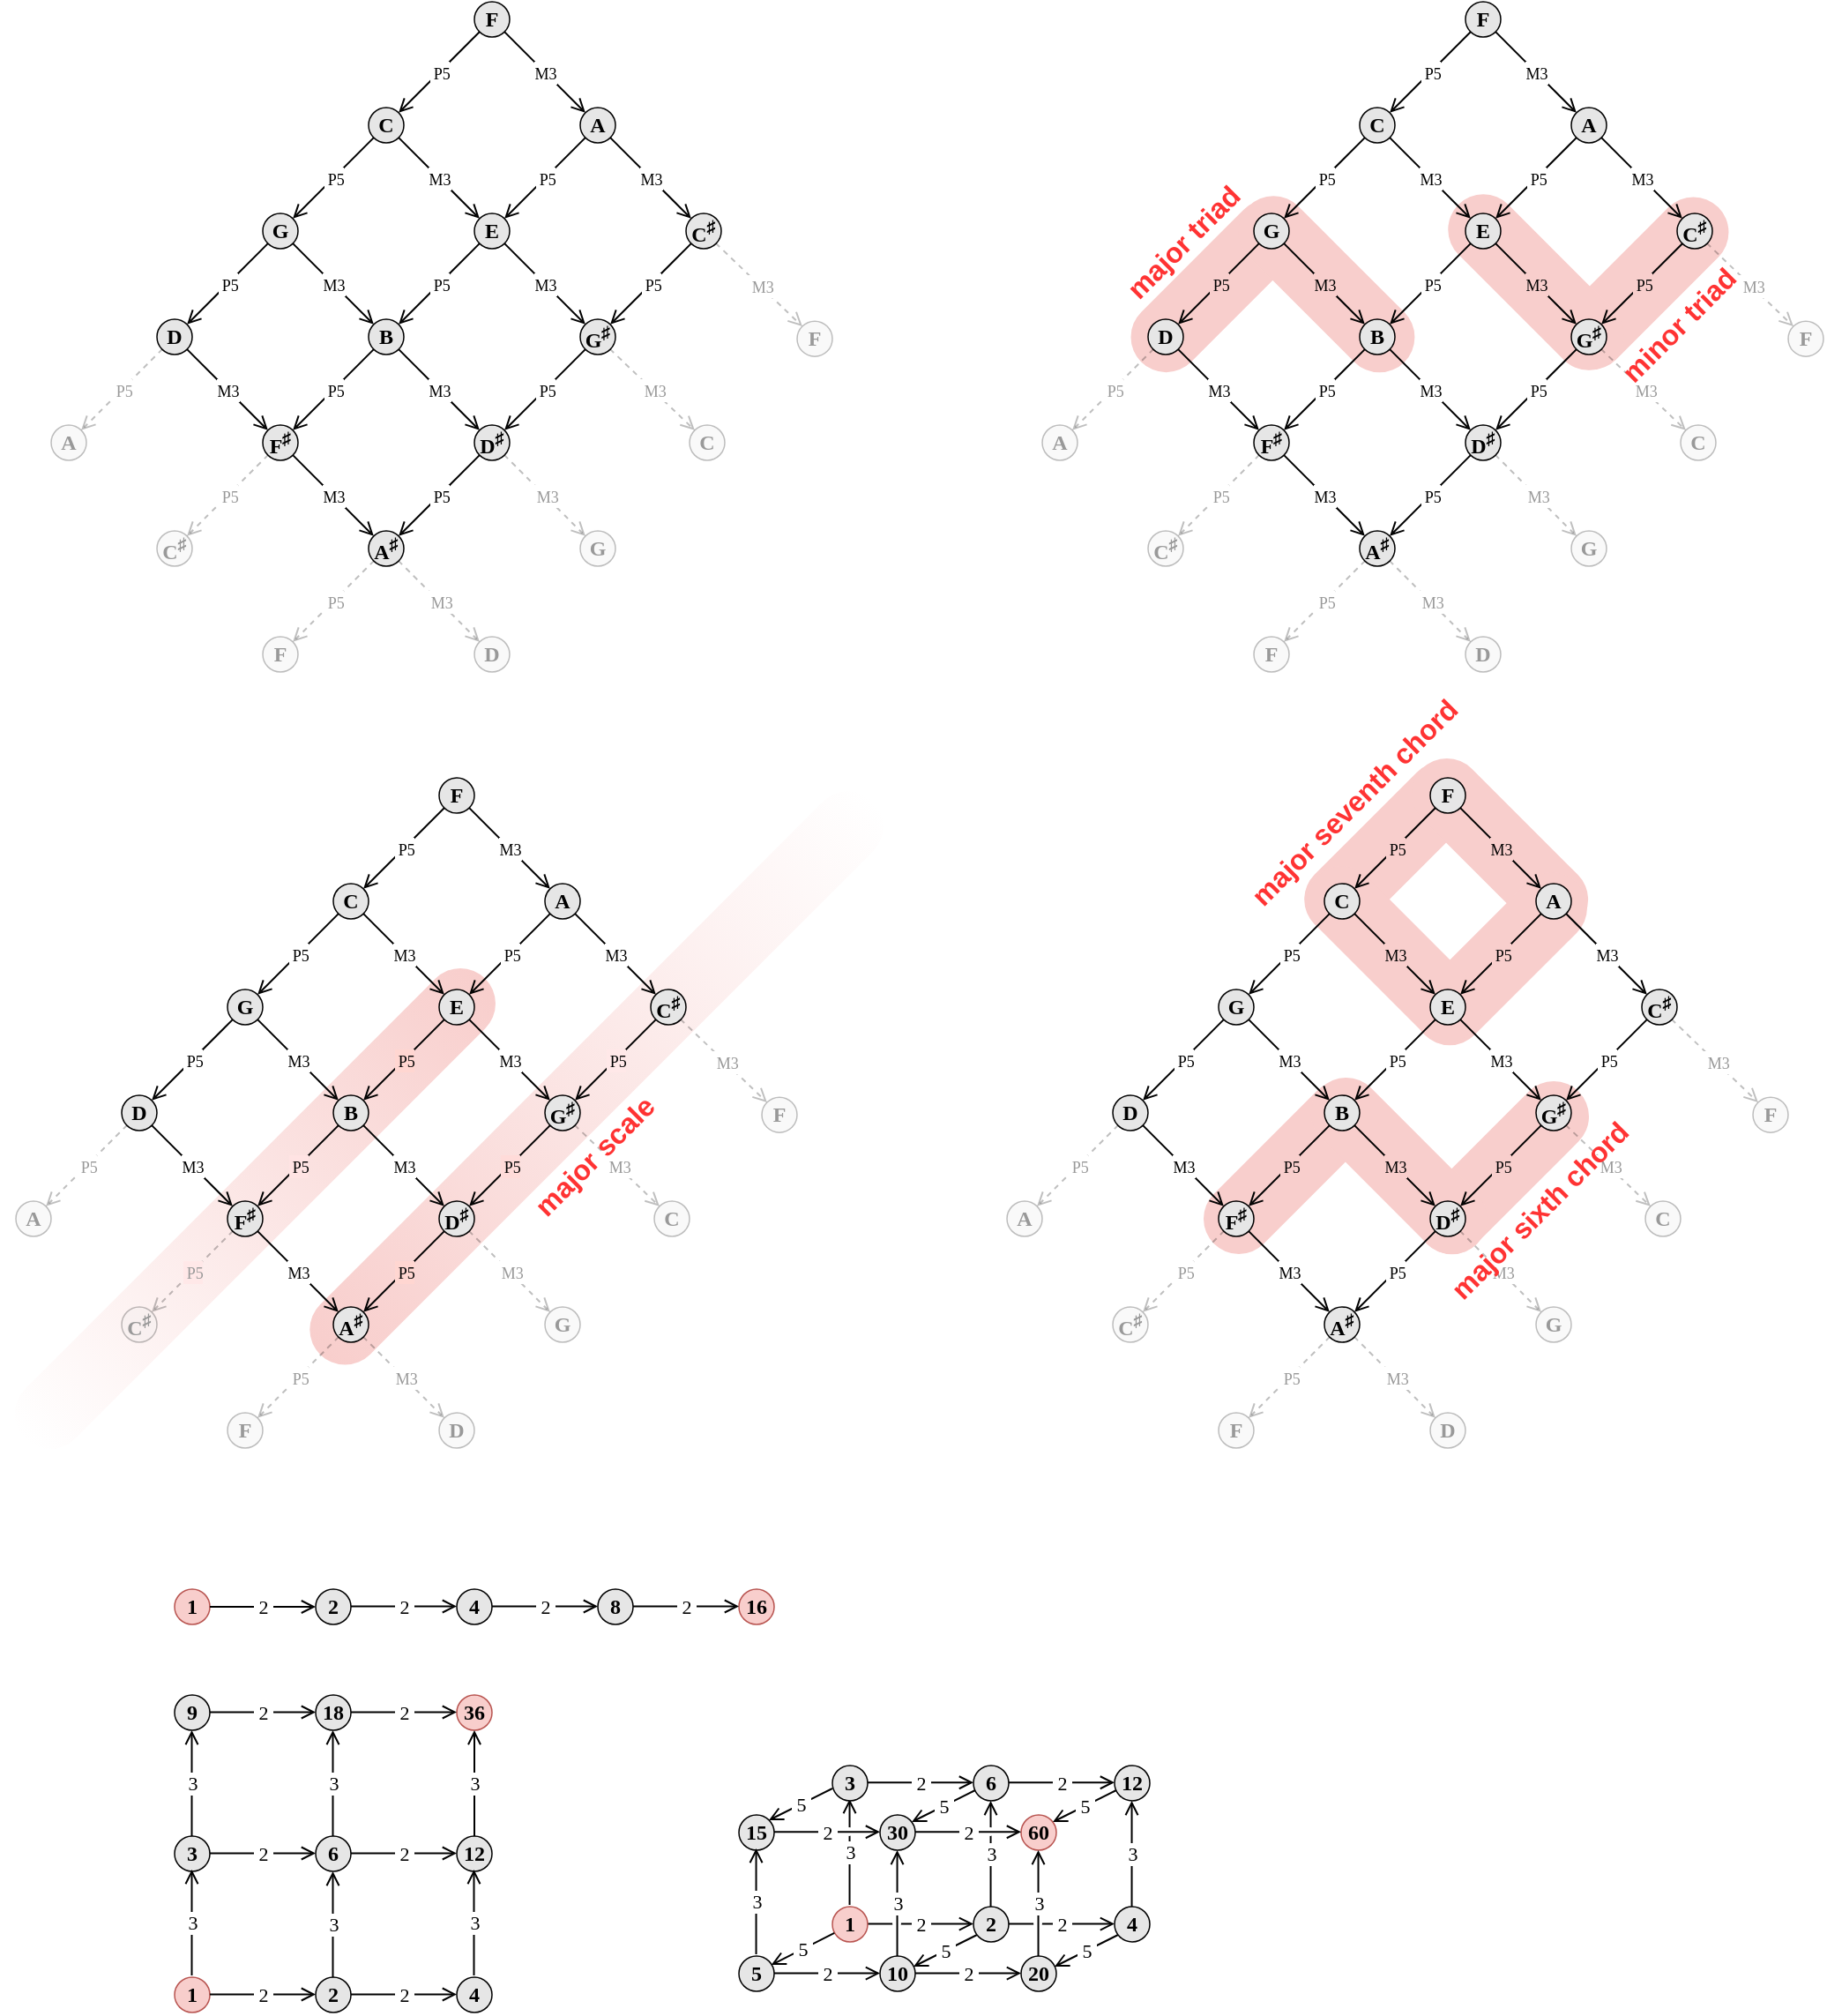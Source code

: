 <mxfile version="21.1.2" type="device">
  <diagram name="Page-1" id="XSJ5ditq8LGPdKxRqv7D">
    <mxGraphModel dx="1656" dy="1093" grid="1" gridSize="10" guides="1" tooltips="1" connect="1" arrows="1" fold="1" page="1" pageScale="1" pageWidth="1100" pageHeight="850" math="0" shadow="0">
      <root>
        <mxCell id="0" />
        <mxCell id="1" parent="0" />
        <mxCell id="YWkT2PEXVsnUWsBG_KgA-310" value="" style="rounded=1;whiteSpace=wrap;html=1;arcSize=50;rotation=-45;fillColor=#F8CECC;strokeColor=none;" vertex="1" parent="1">
          <mxGeometry x="802.03" y="661" width="122" height="40" as="geometry" />
        </mxCell>
        <mxCell id="YWkT2PEXVsnUWsBG_KgA-303" value="" style="rounded=1;whiteSpace=wrap;html=1;arcSize=50;rotation=-45;fillColor=#F8CECC;strokeColor=none;" vertex="1" parent="1">
          <mxGeometry x="738.59" y="479.95" width="122" height="40" as="geometry" />
        </mxCell>
        <mxCell id="YWkT2PEXVsnUWsBG_KgA-304" value="" style="rounded=1;whiteSpace=wrap;html=1;arcSize=50;rotation=45;fillColor=#F8CECC;strokeColor=none;" vertex="1" parent="1">
          <mxGeometry x="799.03" y="479" width="124.97" height="40" as="geometry" />
        </mxCell>
        <mxCell id="YWkT2PEXVsnUWsBG_KgA-300" value="" style="rounded=1;whiteSpace=wrap;html=1;arcSize=50;rotation=-45;fillColor=#F8CECC;strokeColor=none;" vertex="1" parent="1">
          <mxGeometry x="801" y="542.67" width="122" height="40" as="geometry" />
        </mxCell>
        <mxCell id="YWkT2PEXVsnUWsBG_KgA-302" value="" style="rounded=1;whiteSpace=wrap;html=1;arcSize=50;rotation=45;fillColor=#F8CECC;strokeColor=none;" vertex="1" parent="1">
          <mxGeometry x="739.52" y="540" width="124.46" height="40" as="geometry" />
        </mxCell>
        <mxCell id="YWkT2PEXVsnUWsBG_KgA-168" value="" style="rounded=1;whiteSpace=wrap;html=1;arcSize=50;rotation=-45;fillColor=#F8CECC;strokeColor=none;" vertex="1" parent="1">
          <mxGeometry x="881.24" y="159.69" width="122" height="40" as="geometry" />
        </mxCell>
        <mxCell id="YWkT2PEXVsnUWsBG_KgA-169" value="" style="rounded=1;whiteSpace=wrap;html=1;arcSize=50;rotation=45;fillColor=#F8CECC;strokeColor=none;" vertex="1" parent="1">
          <mxGeometry x="819.76" y="159.02" width="124.46" height="40" as="geometry" />
        </mxCell>
        <mxCell id="YWkT2PEXVsnUWsBG_KgA-166" value="" style="rounded=1;whiteSpace=wrap;html=1;arcSize=50;rotation=-45;fillColor=#F8CECC;strokeColor=none;" vertex="1" parent="1">
          <mxGeometry x="640.24" y="161.09" width="122" height="40" as="geometry" />
        </mxCell>
        <mxCell id="YWkT2PEXVsnUWsBG_KgA-167" value="" style="rounded=1;whiteSpace=wrap;html=1;arcSize=50;rotation=45;fillColor=#F8CECC;strokeColor=none;" vertex="1" parent="1">
          <mxGeometry x="700.68" y="160.14" width="124.97" height="40" as="geometry" />
        </mxCell>
        <mxCell id="YWkT2PEXVsnUWsBG_KgA-160" value="" style="rounded=1;whiteSpace=wrap;html=1;arcSize=50;rotation=-45;fillColor=#F8CECC;strokeColor=none;" vertex="1" parent="1">
          <mxGeometry x="681.48" y="661" width="122" height="40" as="geometry" />
        </mxCell>
        <mxCell id="YWkT2PEXVsnUWsBG_KgA-157" value="" style="rounded=1;whiteSpace=wrap;html=1;arcSize=50;rotation=45;fillColor=#F8CECC;strokeColor=none;" vertex="1" parent="1">
          <mxGeometry x="741.92" y="660.05" width="124.97" height="40" as="geometry" />
        </mxCell>
        <mxCell id="YWkT2PEXVsnUWsBG_KgA-156" value="" style="rounded=1;whiteSpace=wrap;html=1;rotation=-135;fillColor=#F8CECC;gradientColor=#FFFFFF;arcSize=50;strokeColor=none;" vertex="1" parent="1">
          <mxGeometry x="329.29" y="408.48" width="40" height="443.41" as="geometry" />
        </mxCell>
        <mxCell id="YWkT2PEXVsnUWsBG_KgA-155" value="" style="rounded=1;whiteSpace=wrap;html=1;rotation=45;fillColor=#F8CECC;gradientColor=#FFFFFF;arcSize=50;strokeColor=none;" vertex="1" parent="1">
          <mxGeometry x="135.66" y="519.81" width="40" height="369.05" as="geometry" />
        </mxCell>
        <mxCell id="U552cM0rFRxmbvw90yUP-81" value="&lt;font face=&quot;Times New Roman&quot;&gt;3&lt;/font&gt;" style="curved=1;endArrow=open;html=1;rounded=0;exitX=0.5;exitY=0;exitDx=0;exitDy=0;entryX=0.5;entryY=1;entryDx=0;entryDy=0;endFill=0;" parent="1" edge="1">
          <mxGeometry x="0.003" width="50" height="50" relative="1" as="geometry">
            <mxPoint x="492.77" y="1099" as="sourcePoint" />
            <mxPoint x="492.77" y="1039" as="targetPoint" />
            <Array as="points" />
            <mxPoint as="offset" />
          </mxGeometry>
        </mxCell>
        <mxCell id="U552cM0rFRxmbvw90yUP-96" value="" style="ellipse;whiteSpace=wrap;html=1;aspect=fixed;strokeColor=none;" parent="1" vertex="1">
          <mxGeometry x="490" y="1055" width="5" height="5" as="geometry" />
        </mxCell>
        <mxCell id="U552cM0rFRxmbvw90yUP-77" value="&lt;font face=&quot;Times New Roman&quot;&gt;&amp;nbsp;2&amp;nbsp;&lt;/font&gt;" style="curved=1;endArrow=open;html=1;rounded=0;exitX=1;exitY=0.5;exitDx=0;exitDy=0;entryX=0;entryY=0.5;entryDx=0;entryDy=0;endFill=0;" parent="1" edge="1">
          <mxGeometry width="50" height="50" relative="1" as="geometry">
            <mxPoint x="503" y="1109.77" as="sourcePoint" />
            <mxPoint x="563" y="1109.77" as="targetPoint" />
            <Array as="points" />
          </mxGeometry>
        </mxCell>
        <mxCell id="U552cM0rFRxmbvw90yUP-95" value="" style="ellipse;whiteSpace=wrap;html=1;aspect=fixed;strokeColor=none;" parent="1" vertex="1">
          <mxGeometry x="517" y="1107" width="5" height="5" as="geometry" />
        </mxCell>
        <mxCell id="U552cM0rFRxmbvw90yUP-1" value="&lt;font face=&quot;Times New Roman&quot;&gt;&lt;b&gt;8&lt;/b&gt;&lt;/font&gt;" style="ellipse;whiteSpace=wrap;html=1;aspect=fixed;strokeWidth=0.75;fillColor=#E6E6E6;" parent="1" vertex="1">
          <mxGeometry x="350" y="920" width="20" height="20" as="geometry" />
        </mxCell>
        <mxCell id="U552cM0rFRxmbvw90yUP-2" value="&lt;font face=&quot;Times New Roman&quot;&gt;&lt;b&gt;16&lt;/b&gt;&lt;/font&gt;" style="ellipse;whiteSpace=wrap;html=1;aspect=fixed;strokeWidth=0.75;fillColor=#f8cecc;strokeColor=#b85450;" parent="1" vertex="1">
          <mxGeometry x="430" y="920" width="20" height="20" as="geometry" />
        </mxCell>
        <mxCell id="U552cM0rFRxmbvw90yUP-3" value="&lt;font face=&quot;Times New Roman&quot;&gt;&lt;b&gt;4&lt;/b&gt;&lt;/font&gt;" style="ellipse;whiteSpace=wrap;html=1;aspect=fixed;strokeWidth=0.75;fillColor=#E6E6E6;" parent="1" vertex="1">
          <mxGeometry x="270" y="920" width="20" height="20" as="geometry" />
        </mxCell>
        <mxCell id="U552cM0rFRxmbvw90yUP-4" value="&lt;font face=&quot;Times New Roman&quot;&gt;&lt;b&gt;2&lt;/b&gt;&lt;/font&gt;" style="ellipse;whiteSpace=wrap;html=1;aspect=fixed;strokeWidth=0.75;fillColor=#E6E6E6;" parent="1" vertex="1">
          <mxGeometry x="190" y="920" width="20" height="20" as="geometry" />
        </mxCell>
        <mxCell id="U552cM0rFRxmbvw90yUP-5" value="&lt;font face=&quot;Times New Roman&quot;&gt;&lt;b&gt;1&lt;/b&gt;&lt;/font&gt;" style="ellipse;whiteSpace=wrap;html=1;aspect=fixed;strokeWidth=0.75;fillColor=#f8cecc;strokeColor=#b85450;" parent="1" vertex="1">
          <mxGeometry x="110" y="920" width="20" height="20" as="geometry" />
        </mxCell>
        <mxCell id="U552cM0rFRxmbvw90yUP-6" value="&lt;font face=&quot;Times New Roman&quot;&gt;&amp;nbsp;2&amp;nbsp;&lt;/font&gt;" style="curved=1;endArrow=open;html=1;rounded=0;exitX=1;exitY=0.5;exitDx=0;exitDy=0;entryX=0;entryY=0.5;entryDx=0;entryDy=0;endFill=0;" parent="1" source="U552cM0rFRxmbvw90yUP-5" target="U552cM0rFRxmbvw90yUP-4" edge="1">
          <mxGeometry width="50" height="50" relative="1" as="geometry">
            <mxPoint x="200" y="890" as="sourcePoint" />
            <mxPoint x="250" y="840" as="targetPoint" />
            <Array as="points" />
          </mxGeometry>
        </mxCell>
        <mxCell id="U552cM0rFRxmbvw90yUP-13" value="&lt;font face=&quot;Times New Roman&quot;&gt;&lt;b&gt;4&lt;/b&gt;&lt;/font&gt;" style="ellipse;whiteSpace=wrap;html=1;aspect=fixed;strokeWidth=0.75;fillColor=#E6E6E6;" parent="1" vertex="1">
          <mxGeometry x="270" y="1140" width="20" height="20" as="geometry" />
        </mxCell>
        <mxCell id="U552cM0rFRxmbvw90yUP-14" value="&lt;font face=&quot;Times New Roman&quot;&gt;&lt;b&gt;2&lt;/b&gt;&lt;/font&gt;" style="ellipse;whiteSpace=wrap;html=1;aspect=fixed;strokeWidth=0.75;fillColor=#E6E6E6;" parent="1" vertex="1">
          <mxGeometry x="190" y="1140" width="20" height="20" as="geometry" />
        </mxCell>
        <mxCell id="U552cM0rFRxmbvw90yUP-15" value="&lt;font face=&quot;Times New Roman&quot;&gt;&lt;b&gt;1&lt;/b&gt;&lt;/font&gt;" style="ellipse;whiteSpace=wrap;html=1;aspect=fixed;strokeWidth=0.75;fillColor=#f8cecc;strokeColor=#b85450;" parent="1" vertex="1">
          <mxGeometry x="110" y="1140" width="20" height="20" as="geometry" />
        </mxCell>
        <mxCell id="U552cM0rFRxmbvw90yUP-20" value="&lt;font face=&quot;Times New Roman&quot;&gt;&lt;b&gt;12&lt;/b&gt;&lt;/font&gt;" style="ellipse;whiteSpace=wrap;html=1;aspect=fixed;strokeWidth=0.75;fillColor=#E6E6E6;" parent="1" vertex="1">
          <mxGeometry x="270" y="1060" width="20" height="20" as="geometry" />
        </mxCell>
        <mxCell id="U552cM0rFRxmbvw90yUP-21" value="&lt;font face=&quot;Times New Roman&quot;&gt;&lt;b&gt;6&lt;/b&gt;&lt;/font&gt;" style="ellipse;whiteSpace=wrap;html=1;aspect=fixed;strokeWidth=0.75;fillColor=#E6E6E6;" parent="1" vertex="1">
          <mxGeometry x="190" y="1060" width="20" height="20" as="geometry" />
        </mxCell>
        <mxCell id="U552cM0rFRxmbvw90yUP-22" value="&lt;font face=&quot;Times New Roman&quot;&gt;&lt;b&gt;3&lt;/b&gt;&lt;/font&gt;" style="ellipse;whiteSpace=wrap;html=1;aspect=fixed;strokeWidth=0.75;fillColor=#E6E6E6;" parent="1" vertex="1">
          <mxGeometry x="110" y="1060" width="20" height="20" as="geometry" />
        </mxCell>
        <mxCell id="U552cM0rFRxmbvw90yUP-23" value="&lt;font face=&quot;Times New Roman&quot;&gt;&lt;b&gt;36&lt;/b&gt;&lt;/font&gt;" style="ellipse;whiteSpace=wrap;html=1;aspect=fixed;strokeWidth=0.75;fillColor=#f8cecc;strokeColor=#b85450;" parent="1" vertex="1">
          <mxGeometry x="270" y="980" width="20" height="20" as="geometry" />
        </mxCell>
        <mxCell id="U552cM0rFRxmbvw90yUP-24" value="&lt;font face=&quot;Times New Roman&quot;&gt;&lt;b&gt;18&lt;/b&gt;&lt;/font&gt;" style="ellipse;whiteSpace=wrap;html=1;aspect=fixed;strokeWidth=0.75;fillColor=#E6E6E6;" parent="1" vertex="1">
          <mxGeometry x="190" y="980" width="20" height="20" as="geometry" />
        </mxCell>
        <mxCell id="U552cM0rFRxmbvw90yUP-25" value="&lt;font face=&quot;Times New Roman&quot;&gt;&lt;b&gt;9&lt;/b&gt;&lt;/font&gt;" style="ellipse;whiteSpace=wrap;html=1;aspect=fixed;strokeWidth=0.75;fillColor=#E6E6E6;" parent="1" vertex="1">
          <mxGeometry x="110" y="980" width="20" height="20" as="geometry" />
        </mxCell>
        <mxCell id="U552cM0rFRxmbvw90yUP-33" value="&lt;font face=&quot;Times New Roman&quot;&gt;3&lt;/font&gt;" style="curved=1;endArrow=open;html=1;rounded=0;exitX=0.5;exitY=0;exitDx=0;exitDy=0;entryX=0.5;entryY=1;entryDx=0;entryDy=0;endFill=0;" parent="1" source="U552cM0rFRxmbvw90yUP-20" target="U552cM0rFRxmbvw90yUP-23" edge="1">
          <mxGeometry x="0.003" width="50" height="50" relative="1" as="geometry">
            <mxPoint x="273" y="1063" as="sourcePoint" />
            <mxPoint x="273" y="997" as="targetPoint" />
            <Array as="points" />
            <mxPoint as="offset" />
          </mxGeometry>
        </mxCell>
        <mxCell id="U552cM0rFRxmbvw90yUP-36" value="&lt;font face=&quot;Times New Roman&quot;&gt;&lt;b&gt;2&lt;/b&gt;&lt;/font&gt;" style="ellipse;whiteSpace=wrap;html=1;aspect=fixed;strokeWidth=0.75;fillColor=#E6E6E6;" parent="1" vertex="1">
          <mxGeometry x="563" y="1100" width="20" height="20" as="geometry" />
        </mxCell>
        <mxCell id="U552cM0rFRxmbvw90yUP-37" value="&lt;font face=&quot;Times New Roman&quot;&gt;&lt;b&gt;1&lt;/b&gt;&lt;/font&gt;" style="ellipse;whiteSpace=wrap;html=1;aspect=fixed;strokeWidth=0.75;fillColor=#f8cecc;strokeColor=#b85450;" parent="1" vertex="1">
          <mxGeometry x="483" y="1100" width="20" height="20" as="geometry" />
        </mxCell>
        <mxCell id="U552cM0rFRxmbvw90yUP-39" value="&lt;font face=&quot;Times New Roman&quot;&gt;&lt;b&gt;6&lt;/b&gt;&lt;/font&gt;" style="ellipse;whiteSpace=wrap;html=1;aspect=fixed;strokeWidth=0.75;fillColor=#E6E6E6;" parent="1" vertex="1">
          <mxGeometry x="563" y="1020" width="20" height="20" as="geometry" />
        </mxCell>
        <mxCell id="U552cM0rFRxmbvw90yUP-40" value="&lt;font face=&quot;Times New Roman&quot;&gt;&lt;b&gt;3&lt;/b&gt;&lt;/font&gt;" style="ellipse;whiteSpace=wrap;html=1;aspect=fixed;strokeWidth=0.75;fillColor=#E6E6E6;" parent="1" vertex="1">
          <mxGeometry x="483" y="1020" width="20" height="20" as="geometry" />
        </mxCell>
        <mxCell id="U552cM0rFRxmbvw90yUP-62" value="&lt;font face=&quot;Times New Roman&quot;&gt;&amp;nbsp;2&amp;nbsp;&lt;/font&gt;" style="curved=1;endArrow=open;html=1;rounded=0;exitX=1;exitY=0.5;exitDx=0;exitDy=0;entryX=0;entryY=0.5;entryDx=0;entryDy=0;endFill=0;" parent="1" edge="1">
          <mxGeometry width="50" height="50" relative="1" as="geometry">
            <mxPoint x="210" y="929.75" as="sourcePoint" />
            <mxPoint x="270" y="929.75" as="targetPoint" />
            <Array as="points" />
          </mxGeometry>
        </mxCell>
        <mxCell id="U552cM0rFRxmbvw90yUP-63" value="&lt;font face=&quot;Times New Roman&quot;&gt;&amp;nbsp;2&amp;nbsp;&lt;/font&gt;" style="curved=1;endArrow=open;html=1;rounded=0;exitX=1;exitY=0.5;exitDx=0;exitDy=0;entryX=0;entryY=0.5;entryDx=0;entryDy=0;endFill=0;" parent="1" edge="1">
          <mxGeometry width="50" height="50" relative="1" as="geometry">
            <mxPoint x="290" y="929.75" as="sourcePoint" />
            <mxPoint x="350" y="929.75" as="targetPoint" />
            <Array as="points" />
          </mxGeometry>
        </mxCell>
        <mxCell id="U552cM0rFRxmbvw90yUP-64" value="&lt;font face=&quot;Times New Roman&quot;&gt;&amp;nbsp;2&amp;nbsp;&lt;/font&gt;" style="curved=1;endArrow=open;html=1;rounded=0;exitX=1;exitY=0.5;exitDx=0;exitDy=0;entryX=0;entryY=0.5;entryDx=0;entryDy=0;endFill=0;" parent="1" edge="1">
          <mxGeometry width="50" height="50" relative="1" as="geometry">
            <mxPoint x="370" y="929.75" as="sourcePoint" />
            <mxPoint x="430" y="929.75" as="targetPoint" />
            <Array as="points" />
          </mxGeometry>
        </mxCell>
        <mxCell id="U552cM0rFRxmbvw90yUP-65" value="&lt;font face=&quot;Times New Roman&quot;&gt;&amp;nbsp;2&amp;nbsp;&lt;/font&gt;" style="curved=1;endArrow=open;html=1;rounded=0;exitX=1;exitY=0.5;exitDx=0;exitDy=0;entryX=0;entryY=0.5;entryDx=0;entryDy=0;endFill=0;" parent="1" edge="1">
          <mxGeometry width="50" height="50" relative="1" as="geometry">
            <mxPoint x="130" y="1149.75" as="sourcePoint" />
            <mxPoint x="190" y="1149.75" as="targetPoint" />
            <Array as="points" />
          </mxGeometry>
        </mxCell>
        <mxCell id="U552cM0rFRxmbvw90yUP-66" value="&lt;font face=&quot;Times New Roman&quot;&gt;&amp;nbsp;2&amp;nbsp;&lt;/font&gt;" style="curved=1;endArrow=open;html=1;rounded=0;exitX=1;exitY=0.5;exitDx=0;exitDy=0;entryX=0;entryY=0.5;entryDx=0;entryDy=0;endFill=0;" parent="1" edge="1">
          <mxGeometry width="50" height="50" relative="1" as="geometry">
            <mxPoint x="210" y="1149.75" as="sourcePoint" />
            <mxPoint x="270" y="1149.75" as="targetPoint" />
            <Array as="points" />
          </mxGeometry>
        </mxCell>
        <mxCell id="U552cM0rFRxmbvw90yUP-67" value="&lt;font face=&quot;Times New Roman&quot;&gt;&amp;nbsp;2&amp;nbsp;&lt;/font&gt;" style="curved=1;endArrow=open;html=1;rounded=0;exitX=1;exitY=0.5;exitDx=0;exitDy=0;entryX=0;entryY=0.5;entryDx=0;entryDy=0;endFill=0;" parent="1" edge="1">
          <mxGeometry width="50" height="50" relative="1" as="geometry">
            <mxPoint x="130" y="1069.75" as="sourcePoint" />
            <mxPoint x="190" y="1069.75" as="targetPoint" />
            <Array as="points" />
          </mxGeometry>
        </mxCell>
        <mxCell id="U552cM0rFRxmbvw90yUP-68" value="&lt;font face=&quot;Times New Roman&quot;&gt;&amp;nbsp;2&amp;nbsp;&lt;/font&gt;" style="curved=1;endArrow=open;html=1;rounded=0;exitX=1;exitY=0.5;exitDx=0;exitDy=0;entryX=0;entryY=0.5;entryDx=0;entryDy=0;endFill=0;" parent="1" edge="1">
          <mxGeometry width="50" height="50" relative="1" as="geometry">
            <mxPoint x="210" y="1069.75" as="sourcePoint" />
            <mxPoint x="270" y="1069.75" as="targetPoint" />
            <Array as="points" />
          </mxGeometry>
        </mxCell>
        <mxCell id="U552cM0rFRxmbvw90yUP-69" value="&lt;font face=&quot;Times New Roman&quot;&gt;&amp;nbsp;2&amp;nbsp;&lt;/font&gt;" style="curved=1;endArrow=open;html=1;rounded=0;exitX=1;exitY=0.5;exitDx=0;exitDy=0;entryX=0;entryY=0.5;entryDx=0;entryDy=0;endFill=0;" parent="1" edge="1">
          <mxGeometry width="50" height="50" relative="1" as="geometry">
            <mxPoint x="130" y="989.75" as="sourcePoint" />
            <mxPoint x="190" y="989.75" as="targetPoint" />
            <Array as="points" />
          </mxGeometry>
        </mxCell>
        <mxCell id="U552cM0rFRxmbvw90yUP-70" value="&lt;font face=&quot;Times New Roman&quot;&gt;&amp;nbsp;2&amp;nbsp;&lt;/font&gt;" style="curved=1;endArrow=open;html=1;rounded=0;exitX=1;exitY=0.5;exitDx=0;exitDy=0;entryX=0;entryY=0.5;entryDx=0;entryDy=0;endFill=0;" parent="1" edge="1">
          <mxGeometry width="50" height="50" relative="1" as="geometry">
            <mxPoint x="210" y="989.75" as="sourcePoint" />
            <mxPoint x="270" y="989.75" as="targetPoint" />
            <Array as="points" />
          </mxGeometry>
        </mxCell>
        <mxCell id="U552cM0rFRxmbvw90yUP-71" value="&lt;font face=&quot;Times New Roman&quot;&gt;3&lt;/font&gt;" style="curved=1;endArrow=open;html=1;rounded=0;exitX=0.5;exitY=0;exitDx=0;exitDy=0;entryX=0.5;entryY=1;entryDx=0;entryDy=0;endFill=0;" parent="1" edge="1">
          <mxGeometry x="0.003" width="50" height="50" relative="1" as="geometry">
            <mxPoint x="199.75" y="1060" as="sourcePoint" />
            <mxPoint x="199.75" y="1000" as="targetPoint" />
            <Array as="points" />
            <mxPoint as="offset" />
          </mxGeometry>
        </mxCell>
        <mxCell id="U552cM0rFRxmbvw90yUP-72" value="&lt;font face=&quot;Times New Roman&quot;&gt;3&lt;/font&gt;" style="curved=1;endArrow=open;html=1;rounded=0;exitX=0.5;exitY=0;exitDx=0;exitDy=0;entryX=0.5;entryY=1;entryDx=0;entryDy=0;endFill=0;" parent="1" edge="1">
          <mxGeometry x="0.003" width="50" height="50" relative="1" as="geometry">
            <mxPoint x="119.75" y="1060" as="sourcePoint" />
            <mxPoint x="119.75" y="1000" as="targetPoint" />
            <Array as="points" />
            <mxPoint as="offset" />
          </mxGeometry>
        </mxCell>
        <mxCell id="U552cM0rFRxmbvw90yUP-73" value="&lt;font face=&quot;Times New Roman&quot;&gt;3&lt;/font&gt;" style="curved=1;endArrow=open;html=1;rounded=0;exitX=0.5;exitY=0;exitDx=0;exitDy=0;entryX=0.5;entryY=1;entryDx=0;entryDy=0;endFill=0;" parent="1" edge="1">
          <mxGeometry x="0.003" width="50" height="50" relative="1" as="geometry">
            <mxPoint x="119.75" y="1139" as="sourcePoint" />
            <mxPoint x="119.75" y="1079" as="targetPoint" />
            <Array as="points" />
            <mxPoint as="offset" />
          </mxGeometry>
        </mxCell>
        <mxCell id="U552cM0rFRxmbvw90yUP-74" value="&lt;font face=&quot;Times New Roman&quot;&gt;3&lt;/font&gt;" style="curved=1;endArrow=open;html=1;rounded=0;exitX=0.5;exitY=0;exitDx=0;exitDy=0;entryX=0.5;entryY=1;entryDx=0;entryDy=0;endFill=0;" parent="1" edge="1">
          <mxGeometry x="0.003" width="50" height="50" relative="1" as="geometry">
            <mxPoint x="199.75" y="1140" as="sourcePoint" />
            <mxPoint x="199.75" y="1080" as="targetPoint" />
            <Array as="points" />
            <mxPoint as="offset" />
          </mxGeometry>
        </mxCell>
        <mxCell id="U552cM0rFRxmbvw90yUP-75" value="&lt;font face=&quot;Times New Roman&quot;&gt;3&lt;/font&gt;" style="curved=1;endArrow=open;html=1;rounded=0;exitX=0.5;exitY=0;exitDx=0;exitDy=0;entryX=0.5;entryY=1;entryDx=0;entryDy=0;endFill=0;" parent="1" edge="1">
          <mxGeometry x="0.003" width="50" height="50" relative="1" as="geometry">
            <mxPoint x="279.75" y="1139" as="sourcePoint" />
            <mxPoint x="279.75" y="1079" as="targetPoint" />
            <Array as="points" />
            <mxPoint as="offset" />
          </mxGeometry>
        </mxCell>
        <mxCell id="U552cM0rFRxmbvw90yUP-76" value="&lt;font face=&quot;Times New Roman&quot;&gt;&amp;nbsp;2&amp;nbsp;&lt;/font&gt;" style="curved=1;endArrow=open;html=1;rounded=0;exitX=1;exitY=0.5;exitDx=0;exitDy=0;entryX=0;entryY=0.5;entryDx=0;entryDy=0;endFill=0;" parent="1" edge="1">
          <mxGeometry width="50" height="50" relative="1" as="geometry">
            <mxPoint x="503" y="1029.62" as="sourcePoint" />
            <mxPoint x="563" y="1029.62" as="targetPoint" />
            <Array as="points" />
          </mxGeometry>
        </mxCell>
        <mxCell id="U552cM0rFRxmbvw90yUP-80" value="&lt;font face=&quot;Times New Roman&quot;&gt;3&lt;/font&gt;" style="curved=1;endArrow=open;html=1;rounded=0;exitX=0.5;exitY=0;exitDx=0;exitDy=0;entryX=0.5;entryY=1;entryDx=0;entryDy=0;endFill=0;" parent="1" edge="1">
          <mxGeometry x="0.003" width="50" height="50" relative="1" as="geometry">
            <mxPoint x="572.77" y="1100" as="sourcePoint" />
            <mxPoint x="572.77" y="1040" as="targetPoint" />
            <Array as="points" />
            <mxPoint as="offset" />
          </mxGeometry>
        </mxCell>
        <mxCell id="U552cM0rFRxmbvw90yUP-83" value="&lt;font face=&quot;Times New Roman&quot;&gt;&lt;b&gt;10&lt;/b&gt;&lt;/font&gt;" style="ellipse;whiteSpace=wrap;html=1;aspect=fixed;strokeWidth=0.75;fillColor=#E6E6E6;" parent="1" vertex="1">
          <mxGeometry x="510" y="1128" width="20" height="20" as="geometry" />
        </mxCell>
        <mxCell id="U552cM0rFRxmbvw90yUP-84" value="&lt;font face=&quot;Times New Roman&quot;&gt;&lt;b&gt;5&lt;/b&gt;&lt;/font&gt;" style="ellipse;whiteSpace=wrap;html=1;aspect=fixed;strokeWidth=0.75;fillColor=#E6E6E6;" parent="1" vertex="1">
          <mxGeometry x="430" y="1128" width="20" height="20" as="geometry" />
        </mxCell>
        <mxCell id="U552cM0rFRxmbvw90yUP-85" value="&lt;font face=&quot;Times New Roman&quot;&gt;&lt;b&gt;30&lt;/b&gt;&lt;/font&gt;" style="ellipse;whiteSpace=wrap;html=1;aspect=fixed;strokeWidth=0.75;fillColor=#E6E6E6;" parent="1" vertex="1">
          <mxGeometry x="510" y="1048" width="20" height="20" as="geometry" />
        </mxCell>
        <mxCell id="U552cM0rFRxmbvw90yUP-86" value="&lt;font face=&quot;Times New Roman&quot;&gt;&lt;b&gt;15&lt;/b&gt;&lt;/font&gt;" style="ellipse;whiteSpace=wrap;html=1;aspect=fixed;strokeWidth=0.75;fillColor=#E6E6E6;" parent="1" vertex="1">
          <mxGeometry x="430" y="1048" width="20" height="20" as="geometry" />
        </mxCell>
        <mxCell id="U552cM0rFRxmbvw90yUP-87" value="&lt;font face=&quot;Times New Roman&quot;&gt;&amp;nbsp;2&amp;nbsp;&lt;/font&gt;" style="curved=1;endArrow=open;html=1;rounded=0;exitX=1;exitY=0.5;exitDx=0;exitDy=0;entryX=0;entryY=0.5;entryDx=0;entryDy=0;endFill=0;" parent="1" edge="1">
          <mxGeometry width="50" height="50" relative="1" as="geometry">
            <mxPoint x="450" y="1057.62" as="sourcePoint" />
            <mxPoint x="510" y="1057.62" as="targetPoint" />
            <Array as="points" />
          </mxGeometry>
        </mxCell>
        <mxCell id="U552cM0rFRxmbvw90yUP-88" value="&lt;font face=&quot;Times New Roman&quot;&gt;&amp;nbsp;2&amp;nbsp;&lt;/font&gt;" style="curved=1;endArrow=open;html=1;rounded=0;exitX=1;exitY=0.5;exitDx=0;exitDy=0;entryX=0;entryY=0.5;entryDx=0;entryDy=0;endFill=0;" parent="1" edge="1">
          <mxGeometry width="50" height="50" relative="1" as="geometry">
            <mxPoint x="450" y="1137.77" as="sourcePoint" />
            <mxPoint x="510" y="1137.77" as="targetPoint" />
            <Array as="points" />
          </mxGeometry>
        </mxCell>
        <mxCell id="U552cM0rFRxmbvw90yUP-89" value="&lt;font face=&quot;Times New Roman&quot;&gt;3&lt;/font&gt;" style="curved=1;endArrow=open;html=1;rounded=0;exitX=0.5;exitY=0;exitDx=0;exitDy=0;entryX=0.5;entryY=1;entryDx=0;entryDy=0;endFill=0;" parent="1" edge="1">
          <mxGeometry x="0.003" width="50" height="50" relative="1" as="geometry">
            <mxPoint x="519.77" y="1128" as="sourcePoint" />
            <mxPoint x="519.77" y="1068" as="targetPoint" />
            <Array as="points" />
            <mxPoint as="offset" />
          </mxGeometry>
        </mxCell>
        <mxCell id="U552cM0rFRxmbvw90yUP-90" value="&lt;font face=&quot;Times New Roman&quot;&gt;3&lt;/font&gt;" style="curved=1;endArrow=open;html=1;rounded=0;exitX=0.5;exitY=0;exitDx=0;exitDy=0;entryX=0.5;entryY=1;entryDx=0;entryDy=0;endFill=0;" parent="1" edge="1">
          <mxGeometry x="0.003" width="50" height="50" relative="1" as="geometry">
            <mxPoint x="439.77" y="1127" as="sourcePoint" />
            <mxPoint x="439.77" y="1067" as="targetPoint" />
            <Array as="points" />
            <mxPoint as="offset" />
          </mxGeometry>
        </mxCell>
        <mxCell id="U552cM0rFRxmbvw90yUP-91" value="&lt;font face=&quot;Times New Roman&quot;&gt;&amp;nbsp;5&amp;nbsp;&lt;/font&gt;" style="curved=1;endArrow=open;html=1;rounded=0;endFill=0;exitX=0.056;exitY=0.745;exitDx=0;exitDy=0;exitPerimeter=0;entryX=0.918;entryY=0.252;entryDx=0;entryDy=0;entryPerimeter=0;" parent="1" source="U552cM0rFRxmbvw90yUP-37" target="U552cM0rFRxmbvw90yUP-84" edge="1">
          <mxGeometry width="50" height="50" relative="1" as="geometry">
            <mxPoint x="393" y="1110" as="sourcePoint" />
            <mxPoint x="453" y="1110" as="targetPoint" />
            <Array as="points" />
          </mxGeometry>
        </mxCell>
        <mxCell id="U552cM0rFRxmbvw90yUP-92" value="&lt;font face=&quot;Times New Roman&quot;&gt;&amp;nbsp;5&amp;nbsp;&lt;/font&gt;" style="curved=1;endArrow=open;html=1;rounded=0;endFill=0;exitX=0.056;exitY=0.745;exitDx=0;exitDy=0;exitPerimeter=0;entryX=0.918;entryY=0.252;entryDx=0;entryDy=0;entryPerimeter=0;" parent="1" edge="1">
          <mxGeometry width="50" height="50" relative="1" as="geometry">
            <mxPoint x="565" y="1116" as="sourcePoint" />
            <mxPoint x="529" y="1134" as="targetPoint" />
            <Array as="points" />
          </mxGeometry>
        </mxCell>
        <mxCell id="U552cM0rFRxmbvw90yUP-93" value="&lt;font face=&quot;Times New Roman&quot;&gt;&amp;nbsp;5&amp;nbsp;&lt;/font&gt;" style="curved=1;endArrow=open;html=1;rounded=0;endFill=0;exitX=0.056;exitY=0.745;exitDx=0;exitDy=0;exitPerimeter=0;entryX=0.918;entryY=0.252;entryDx=0;entryDy=0;entryPerimeter=0;" parent="1" edge="1">
          <mxGeometry width="50" height="50" relative="1" as="geometry">
            <mxPoint x="483" y="1033" as="sourcePoint" />
            <mxPoint x="447" y="1051" as="targetPoint" />
            <Array as="points" />
          </mxGeometry>
        </mxCell>
        <mxCell id="U552cM0rFRxmbvw90yUP-94" value="&lt;font face=&quot;Times New Roman&quot;&gt;&amp;nbsp;5&amp;nbsp;&lt;/font&gt;" style="curved=1;endArrow=open;html=1;rounded=0;endFill=0;exitX=0.056;exitY=0.745;exitDx=0;exitDy=0;exitPerimeter=0;entryX=0.918;entryY=0.252;entryDx=0;entryDy=0;entryPerimeter=0;" parent="1" edge="1">
          <mxGeometry width="50" height="50" relative="1" as="geometry">
            <mxPoint x="564" y="1034" as="sourcePoint" />
            <mxPoint x="528" y="1052" as="targetPoint" />
            <Array as="points" />
          </mxGeometry>
        </mxCell>
        <mxCell id="U552cM0rFRxmbvw90yUP-98" value="" style="ellipse;whiteSpace=wrap;html=1;aspect=fixed;strokeColor=none;" parent="1" vertex="1">
          <mxGeometry x="570" y="1055" width="5" height="5" as="geometry" />
        </mxCell>
        <mxCell id="U552cM0rFRxmbvw90yUP-99" value="&lt;font face=&quot;Times New Roman&quot;&gt;&amp;nbsp;2&amp;nbsp;&lt;/font&gt;" style="curved=1;endArrow=open;html=1;rounded=0;exitX=1;exitY=0.5;exitDx=0;exitDy=0;entryX=0;entryY=0.5;entryDx=0;entryDy=0;endFill=0;" parent="1" edge="1">
          <mxGeometry width="50" height="50" relative="1" as="geometry">
            <mxPoint x="583" y="1109.77" as="sourcePoint" />
            <mxPoint x="643" y="1109.77" as="targetPoint" />
            <Array as="points" />
          </mxGeometry>
        </mxCell>
        <mxCell id="U552cM0rFRxmbvw90yUP-100" value="" style="ellipse;whiteSpace=wrap;html=1;aspect=fixed;strokeColor=none;" parent="1" vertex="1">
          <mxGeometry x="597" y="1107" width="5" height="5" as="geometry" />
        </mxCell>
        <mxCell id="U552cM0rFRxmbvw90yUP-101" value="&lt;font face=&quot;Times New Roman&quot;&gt;&lt;b&gt;4&lt;/b&gt;&lt;/font&gt;" style="ellipse;whiteSpace=wrap;html=1;aspect=fixed;strokeWidth=0.75;fillColor=#E6E6E6;" parent="1" vertex="1">
          <mxGeometry x="643" y="1100" width="20" height="20" as="geometry" />
        </mxCell>
        <mxCell id="U552cM0rFRxmbvw90yUP-103" value="&lt;font face=&quot;Times New Roman&quot;&gt;&lt;b&gt;12&lt;/b&gt;&lt;/font&gt;" style="ellipse;whiteSpace=wrap;html=1;aspect=fixed;strokeWidth=0.75;fillColor=#E6E6E6;" parent="1" vertex="1">
          <mxGeometry x="643" y="1020" width="20" height="20" as="geometry" />
        </mxCell>
        <mxCell id="U552cM0rFRxmbvw90yUP-105" value="&lt;font face=&quot;Times New Roman&quot;&gt;&amp;nbsp;2&amp;nbsp;&lt;/font&gt;" style="curved=1;endArrow=open;html=1;rounded=0;exitX=1;exitY=0.5;exitDx=0;exitDy=0;entryX=0;entryY=0.5;entryDx=0;entryDy=0;endFill=0;" parent="1" edge="1">
          <mxGeometry width="50" height="50" relative="1" as="geometry">
            <mxPoint x="583" y="1029.62" as="sourcePoint" />
            <mxPoint x="643" y="1029.62" as="targetPoint" />
            <Array as="points" />
          </mxGeometry>
        </mxCell>
        <mxCell id="U552cM0rFRxmbvw90yUP-106" value="&lt;font face=&quot;Times New Roman&quot;&gt;3&lt;/font&gt;" style="curved=1;endArrow=open;html=1;rounded=0;exitX=0.5;exitY=0;exitDx=0;exitDy=0;entryX=0.5;entryY=1;entryDx=0;entryDy=0;endFill=0;" parent="1" edge="1">
          <mxGeometry x="0.003" width="50" height="50" relative="1" as="geometry">
            <mxPoint x="652.77" y="1100" as="sourcePoint" />
            <mxPoint x="652.77" y="1040" as="targetPoint" />
            <Array as="points" />
            <mxPoint as="offset" />
          </mxGeometry>
        </mxCell>
        <mxCell id="U552cM0rFRxmbvw90yUP-107" value="&lt;font face=&quot;Times New Roman&quot;&gt;&lt;b&gt;20&lt;/b&gt;&lt;/font&gt;" style="ellipse;whiteSpace=wrap;html=1;aspect=fixed;strokeWidth=0.75;fillColor=#E6E6E6;" parent="1" vertex="1">
          <mxGeometry x="590" y="1128" width="20" height="20" as="geometry" />
        </mxCell>
        <mxCell id="U552cM0rFRxmbvw90yUP-109" value="&lt;font face=&quot;Times New Roman&quot;&gt;&lt;b&gt;60&lt;/b&gt;&lt;/font&gt;" style="ellipse;whiteSpace=wrap;html=1;aspect=fixed;strokeWidth=0.75;fillColor=#f8cecc;strokeColor=#b85450;" parent="1" vertex="1">
          <mxGeometry x="590" y="1048" width="20" height="20" as="geometry" />
        </mxCell>
        <mxCell id="U552cM0rFRxmbvw90yUP-111" value="&lt;font face=&quot;Times New Roman&quot;&gt;&amp;nbsp;2&amp;nbsp;&lt;/font&gt;" style="curved=1;endArrow=open;html=1;rounded=0;exitX=1;exitY=0.5;exitDx=0;exitDy=0;entryX=0;entryY=0.5;entryDx=0;entryDy=0;endFill=0;" parent="1" edge="1">
          <mxGeometry width="50" height="50" relative="1" as="geometry">
            <mxPoint x="530" y="1057.62" as="sourcePoint" />
            <mxPoint x="590" y="1057.62" as="targetPoint" />
            <Array as="points" />
          </mxGeometry>
        </mxCell>
        <mxCell id="U552cM0rFRxmbvw90yUP-112" value="&lt;font face=&quot;Times New Roman&quot;&gt;&amp;nbsp;2&amp;nbsp;&lt;/font&gt;" style="curved=1;endArrow=open;html=1;rounded=0;exitX=1;exitY=0.5;exitDx=0;exitDy=0;entryX=0;entryY=0.5;entryDx=0;entryDy=0;endFill=0;" parent="1" edge="1">
          <mxGeometry width="50" height="50" relative="1" as="geometry">
            <mxPoint x="530" y="1137.77" as="sourcePoint" />
            <mxPoint x="590" y="1137.77" as="targetPoint" />
            <Array as="points" />
          </mxGeometry>
        </mxCell>
        <mxCell id="U552cM0rFRxmbvw90yUP-113" value="&lt;font face=&quot;Times New Roman&quot;&gt;3&lt;/font&gt;" style="curved=1;endArrow=open;html=1;rounded=0;exitX=0.5;exitY=0;exitDx=0;exitDy=0;entryX=0.5;entryY=1;entryDx=0;entryDy=0;endFill=0;" parent="1" edge="1">
          <mxGeometry x="0.003" width="50" height="50" relative="1" as="geometry">
            <mxPoint x="599.77" y="1128" as="sourcePoint" />
            <mxPoint x="599.77" y="1068" as="targetPoint" />
            <Array as="points" />
            <mxPoint as="offset" />
          </mxGeometry>
        </mxCell>
        <mxCell id="U552cM0rFRxmbvw90yUP-116" value="&lt;font face=&quot;Times New Roman&quot;&gt;&amp;nbsp;5&amp;nbsp;&lt;/font&gt;" style="curved=1;endArrow=open;html=1;rounded=0;endFill=0;exitX=0.056;exitY=0.745;exitDx=0;exitDy=0;exitPerimeter=0;entryX=0.918;entryY=0.252;entryDx=0;entryDy=0;entryPerimeter=0;" parent="1" edge="1">
          <mxGeometry width="50" height="50" relative="1" as="geometry">
            <mxPoint x="645" y="1116" as="sourcePoint" />
            <mxPoint x="609" y="1134" as="targetPoint" />
            <Array as="points" />
          </mxGeometry>
        </mxCell>
        <mxCell id="U552cM0rFRxmbvw90yUP-118" value="&lt;font face=&quot;Times New Roman&quot;&gt;&amp;nbsp;5&amp;nbsp;&lt;/font&gt;" style="curved=1;endArrow=open;html=1;rounded=0;endFill=0;exitX=0.056;exitY=0.745;exitDx=0;exitDy=0;exitPerimeter=0;entryX=0.918;entryY=0.252;entryDx=0;entryDy=0;entryPerimeter=0;" parent="1" edge="1">
          <mxGeometry width="50" height="50" relative="1" as="geometry">
            <mxPoint x="644" y="1034" as="sourcePoint" />
            <mxPoint x="608" y="1052" as="targetPoint" />
            <Array as="points" />
          </mxGeometry>
        </mxCell>
        <mxCell id="YWkT2PEXVsnUWsBG_KgA-1" value="&lt;font face=&quot;Times New Roman&quot;&gt;&lt;b&gt;F&lt;/b&gt;&lt;/font&gt;" style="ellipse;whiteSpace=wrap;html=1;aspect=fixed;strokeWidth=0.75;fillColor=#E6E6E6;" vertex="1" parent="1">
          <mxGeometry x="280" y="20.0" width="20" height="20" as="geometry" />
        </mxCell>
        <mxCell id="YWkT2PEXVsnUWsBG_KgA-2" value="&lt;font face=&quot;Times New Roman&quot;&gt;&lt;b&gt;C&lt;/b&gt;&lt;/font&gt;" style="ellipse;whiteSpace=wrap;html=1;aspect=fixed;strokeWidth=0.75;fillColor=#E6E6E6;" vertex="1" parent="1">
          <mxGeometry x="220" y="80" width="20" height="20" as="geometry" />
        </mxCell>
        <mxCell id="YWkT2PEXVsnUWsBG_KgA-3" value="&lt;font face=&quot;Times New Roman&quot;&gt;&lt;b&gt;A&lt;/b&gt;&lt;/font&gt;" style="ellipse;whiteSpace=wrap;html=1;aspect=fixed;strokeWidth=0.75;fillColor=#E6E6E6;" vertex="1" parent="1">
          <mxGeometry x="340" y="80" width="20" height="20" as="geometry" />
        </mxCell>
        <mxCell id="YWkT2PEXVsnUWsBG_KgA-4" value="&lt;font face=&quot;Times New Roman&quot;&gt;&lt;b&gt;G&lt;/b&gt;&lt;/font&gt;" style="ellipse;whiteSpace=wrap;html=1;aspect=fixed;strokeWidth=0.75;fillColor=#E6E6E6;" vertex="1" parent="1">
          <mxGeometry x="160" y="140" width="20" height="20" as="geometry" />
        </mxCell>
        <mxCell id="YWkT2PEXVsnUWsBG_KgA-5" value="&lt;font face=&quot;Times New Roman&quot;&gt;&lt;b&gt;E&lt;/b&gt;&lt;/font&gt;" style="ellipse;whiteSpace=wrap;html=1;aspect=fixed;strokeWidth=0.75;fillColor=#E6E6E6;" vertex="1" parent="1">
          <mxGeometry x="280" y="140" width="20" height="20" as="geometry" />
        </mxCell>
        <mxCell id="YWkT2PEXVsnUWsBG_KgA-6" value="&lt;font face=&quot;Times New Roman&quot;&gt;&lt;b&gt;C&lt;sup&gt;♯&lt;/sup&gt;&lt;/b&gt;&lt;/font&gt;" style="ellipse;whiteSpace=wrap;html=1;aspect=fixed;strokeWidth=0.75;fillColor=#E6E6E6;" vertex="1" parent="1">
          <mxGeometry x="400" y="140" width="20" height="20" as="geometry" />
        </mxCell>
        <mxCell id="YWkT2PEXVsnUWsBG_KgA-7" value="&lt;font face=&quot;Times New Roman&quot;&gt;&lt;b&gt;D&lt;/b&gt;&lt;/font&gt;" style="ellipse;whiteSpace=wrap;html=1;aspect=fixed;strokeWidth=0.75;fillColor=#E6E6E6;" vertex="1" parent="1">
          <mxGeometry x="100" y="200" width="20" height="20" as="geometry" />
        </mxCell>
        <mxCell id="YWkT2PEXVsnUWsBG_KgA-8" value="&lt;font face=&quot;Times New Roman&quot;&gt;&lt;b&gt;B&lt;/b&gt;&lt;/font&gt;" style="ellipse;whiteSpace=wrap;html=1;aspect=fixed;strokeWidth=0.75;fillColor=#E6E6E6;" vertex="1" parent="1">
          <mxGeometry x="220" y="200" width="20" height="20" as="geometry" />
        </mxCell>
        <mxCell id="YWkT2PEXVsnUWsBG_KgA-9" value="&lt;font face=&quot;Times New Roman&quot;&gt;&lt;b&gt;G&lt;sup&gt;♯&lt;/sup&gt;&lt;/b&gt;&lt;/font&gt;" style="ellipse;whiteSpace=wrap;html=1;aspect=fixed;strokeWidth=0.75;fillColor=#E6E6E6;" vertex="1" parent="1">
          <mxGeometry x="340" y="200" width="20" height="20" as="geometry" />
        </mxCell>
        <mxCell id="YWkT2PEXVsnUWsBG_KgA-11" value="&lt;font face=&quot;Times New Roman&quot;&gt;&lt;b&gt;D&lt;sup&gt;♯&lt;/sup&gt;&lt;/b&gt;&lt;/font&gt;" style="ellipse;whiteSpace=wrap;html=1;aspect=fixed;strokeWidth=0.75;fillColor=#E6E6E6;" vertex="1" parent="1">
          <mxGeometry x="280" y="260.0" width="20" height="20" as="geometry" />
        </mxCell>
        <mxCell id="YWkT2PEXVsnUWsBG_KgA-12" value="&lt;font face=&quot;Times New Roman&quot;&gt;&lt;b&gt;A&lt;sup&gt;♯&lt;/sup&gt;&lt;/b&gt;&lt;/font&gt;" style="ellipse;whiteSpace=wrap;html=1;aspect=fixed;strokeWidth=0.75;fillColor=#E6E6E6;" vertex="1" parent="1">
          <mxGeometry x="220" y="320.0" width="20" height="20" as="geometry" />
        </mxCell>
        <mxCell id="YWkT2PEXVsnUWsBG_KgA-13" value="&lt;font face=&quot;Times New Roman&quot;&gt;&lt;b&gt;F&lt;sup&gt;♯&lt;/sup&gt;&lt;/b&gt;&lt;/font&gt;" style="ellipse;whiteSpace=wrap;html=1;aspect=fixed;strokeWidth=0.75;fillColor=#E6E6E6;" vertex="1" parent="1">
          <mxGeometry x="160" y="260.0" width="20" height="20" as="geometry" />
        </mxCell>
        <mxCell id="YWkT2PEXVsnUWsBG_KgA-14" value="&lt;font style=&quot;font-size: 9px;&quot; face=&quot;Times New Roman&quot;&gt;&amp;nbsp;P5&lt;/font&gt;" style="curved=1;endArrow=open;html=1;rounded=0;entryX=1;entryY=0;entryDx=0;entryDy=0;endFill=0;" edge="1" parent="1" target="YWkT2PEXVsnUWsBG_KgA-2">
          <mxGeometry width="50" height="50" relative="1" as="geometry">
            <mxPoint x="283" y="37" as="sourcePoint" />
            <mxPoint x="180" y="370.0" as="targetPoint" />
            <Array as="points" />
          </mxGeometry>
        </mxCell>
        <mxCell id="YWkT2PEXVsnUWsBG_KgA-15" value="&lt;font style=&quot;font-size: 9px;&quot; face=&quot;Times New Roman&quot;&gt;&amp;nbsp;P5&lt;/font&gt;" style="curved=1;endArrow=open;html=1;rounded=0;exitX=0;exitY=1;exitDx=0;exitDy=0;endFill=0;entryX=1;entryY=0;entryDx=0;entryDy=0;" edge="1" parent="1" source="YWkT2PEXVsnUWsBG_KgA-2" target="YWkT2PEXVsnUWsBG_KgA-4">
          <mxGeometry width="50" height="50" relative="1" as="geometry">
            <mxPoint x="240" y="80" as="sourcePoint" />
            <mxPoint x="230" y="111" as="targetPoint" />
            <Array as="points" />
          </mxGeometry>
        </mxCell>
        <mxCell id="YWkT2PEXVsnUWsBG_KgA-16" value="&lt;font style=&quot;font-size: 9px;&quot; face=&quot;Times New Roman&quot;&gt;&amp;nbsp;P5&lt;/font&gt;" style="curved=1;endArrow=open;html=1;rounded=0;endFill=0;entryX=1;entryY=0;entryDx=0;entryDy=0;exitX=0;exitY=1;exitDx=0;exitDy=0;" edge="1" parent="1" source="YWkT2PEXVsnUWsBG_KgA-4" target="YWkT2PEXVsnUWsBG_KgA-7">
          <mxGeometry width="50" height="50" relative="1" as="geometry">
            <mxPoint x="190" y="120" as="sourcePoint" />
            <mxPoint x="190" y="160" as="targetPoint" />
            <Array as="points" />
          </mxGeometry>
        </mxCell>
        <mxCell id="YWkT2PEXVsnUWsBG_KgA-17" value="&lt;font style=&quot;font-size: 9px;&quot; face=&quot;Times New Roman&quot;&gt;&amp;nbsp;P5&lt;/font&gt;" style="curved=1;endArrow=open;html=1;rounded=0;entryX=1;entryY=0;entryDx=0;entryDy=0;endFill=0;exitX=0;exitY=1;exitDx=0;exitDy=0;" edge="1" parent="1" source="YWkT2PEXVsnUWsBG_KgA-3" target="YWkT2PEXVsnUWsBG_KgA-5">
          <mxGeometry width="50" height="50" relative="1" as="geometry">
            <mxPoint x="306" y="70" as="sourcePoint" />
            <mxPoint x="280" y="96" as="targetPoint" />
            <Array as="points" />
          </mxGeometry>
        </mxCell>
        <mxCell id="YWkT2PEXVsnUWsBG_KgA-18" value="&lt;font style=&quot;font-size: 9px;&quot; face=&quot;Times New Roman&quot;&gt;&amp;nbsp;P5&lt;/font&gt;" style="curved=1;endArrow=open;html=1;rounded=0;exitX=0;exitY=1;exitDx=0;exitDy=0;endFill=0;entryX=1;entryY=0;entryDx=0;entryDy=0;" edge="1" parent="1" source="YWkT2PEXVsnUWsBG_KgA-5" target="YWkT2PEXVsnUWsBG_KgA-8">
          <mxGeometry width="50" height="50" relative="1" as="geometry">
            <mxPoint x="266" y="110" as="sourcePoint" />
            <mxPoint x="240" y="137" as="targetPoint" />
            <Array as="points" />
          </mxGeometry>
        </mxCell>
        <mxCell id="YWkT2PEXVsnUWsBG_KgA-19" value="&lt;font style=&quot;font-size: 9px;&quot; face=&quot;Times New Roman&quot;&gt;&amp;nbsp;P5&lt;/font&gt;" style="curved=1;endArrow=open;html=1;rounded=0;endFill=0;entryX=1;entryY=0;entryDx=0;entryDy=0;exitX=0;exitY=1;exitDx=0;exitDy=0;" edge="1" parent="1" source="YWkT2PEXVsnUWsBG_KgA-8" target="YWkT2PEXVsnUWsBG_KgA-13">
          <mxGeometry width="50" height="50" relative="1" as="geometry">
            <mxPoint x="226" y="151" as="sourcePoint" />
            <mxPoint x="200" y="176" as="targetPoint" />
            <Array as="points" />
          </mxGeometry>
        </mxCell>
        <mxCell id="YWkT2PEXVsnUWsBG_KgA-20" value="&lt;font style=&quot;font-size: 9px;&quot; face=&quot;Times New Roman&quot;&gt;&amp;nbsp;P5&lt;/font&gt;" style="curved=1;endArrow=open;html=1;rounded=0;entryX=1;entryY=0;entryDx=0;entryDy=0;endFill=0;exitX=0;exitY=1;exitDx=0;exitDy=0;" edge="1" parent="1" source="YWkT2PEXVsnUWsBG_KgA-6" target="YWkT2PEXVsnUWsBG_KgA-9">
          <mxGeometry width="50" height="50" relative="1" as="geometry">
            <mxPoint x="356" y="114" as="sourcePoint" />
            <mxPoint x="330" y="140" as="targetPoint" />
            <Array as="points" />
          </mxGeometry>
        </mxCell>
        <mxCell id="YWkT2PEXVsnUWsBG_KgA-21" value="&lt;font style=&quot;font-size: 9px;&quot; face=&quot;Times New Roman&quot;&gt;&amp;nbsp;P5&lt;/font&gt;" style="curved=1;endArrow=open;html=1;rounded=0;exitX=0;exitY=1;exitDx=0;exitDy=0;endFill=0;entryX=1;entryY=0;entryDx=0;entryDy=0;" edge="1" parent="1" source="YWkT2PEXVsnUWsBG_KgA-9" target="YWkT2PEXVsnUWsBG_KgA-11">
          <mxGeometry width="50" height="50" relative="1" as="geometry">
            <mxPoint x="316" y="154" as="sourcePoint" />
            <mxPoint x="290" y="181" as="targetPoint" />
            <Array as="points" />
          </mxGeometry>
        </mxCell>
        <mxCell id="YWkT2PEXVsnUWsBG_KgA-22" value="&lt;font style=&quot;font-size: 9px;&quot; face=&quot;Times New Roman&quot;&gt;&amp;nbsp;P5&lt;/font&gt;" style="curved=1;endArrow=open;html=1;rounded=0;endFill=0;entryX=1;entryY=0;entryDx=0;entryDy=0;exitX=0;exitY=1;exitDx=0;exitDy=0;" edge="1" parent="1" source="YWkT2PEXVsnUWsBG_KgA-11" target="YWkT2PEXVsnUWsBG_KgA-12">
          <mxGeometry width="50" height="50" relative="1" as="geometry">
            <mxPoint x="276" y="195" as="sourcePoint" />
            <mxPoint x="250" y="220" as="targetPoint" />
            <Array as="points" />
          </mxGeometry>
        </mxCell>
        <mxCell id="YWkT2PEXVsnUWsBG_KgA-23" value="&lt;font style=&quot;font-size: 9px;&quot; face=&quot;Times New Roman&quot;&gt;M3&lt;/font&gt;" style="curved=1;endArrow=open;html=1;rounded=0;entryX=0;entryY=0;entryDx=0;entryDy=0;endFill=0;exitX=1;exitY=1;exitDx=0;exitDy=0;" edge="1" parent="1" source="YWkT2PEXVsnUWsBG_KgA-1" target="YWkT2PEXVsnUWsBG_KgA-3">
          <mxGeometry width="50" height="50" relative="1" as="geometry">
            <mxPoint x="293" y="47" as="sourcePoint" />
            <mxPoint x="267" y="73" as="targetPoint" />
            <Array as="points" />
          </mxGeometry>
        </mxCell>
        <mxCell id="YWkT2PEXVsnUWsBG_KgA-24" value="&lt;font style=&quot;font-size: 9px;&quot; face=&quot;Times New Roman&quot;&gt;M3&lt;/font&gt;" style="curved=1;endArrow=open;html=1;rounded=0;entryX=0;entryY=0;entryDx=0;entryDy=0;endFill=0;exitX=1;exitY=1;exitDx=0;exitDy=0;" edge="1" parent="1" source="YWkT2PEXVsnUWsBG_KgA-2" target="YWkT2PEXVsnUWsBG_KgA-5">
          <mxGeometry width="50" height="50" relative="1" as="geometry">
            <mxPoint x="307" y="47" as="sourcePoint" />
            <mxPoint x="333" y="73" as="targetPoint" />
            <Array as="points" />
          </mxGeometry>
        </mxCell>
        <mxCell id="YWkT2PEXVsnUWsBG_KgA-25" value="&lt;font style=&quot;font-size: 9px;&quot; face=&quot;Times New Roman&quot;&gt;M3&lt;/font&gt;" style="curved=1;endArrow=open;html=1;rounded=0;entryX=0;entryY=0;entryDx=0;entryDy=0;endFill=0;exitX=1;exitY=1;exitDx=0;exitDy=0;" edge="1" parent="1" source="YWkT2PEXVsnUWsBG_KgA-4" target="YWkT2PEXVsnUWsBG_KgA-8">
          <mxGeometry width="50" height="50" relative="1" as="geometry">
            <mxPoint x="267" y="87" as="sourcePoint" />
            <mxPoint x="293" y="114" as="targetPoint" />
            <Array as="points" />
          </mxGeometry>
        </mxCell>
        <mxCell id="YWkT2PEXVsnUWsBG_KgA-26" value="&lt;font style=&quot;font-size: 9px;&quot; face=&quot;Times New Roman&quot;&gt;M3&lt;/font&gt;" style="curved=1;endArrow=open;html=1;rounded=0;entryX=0;entryY=0;entryDx=0;entryDy=0;endFill=0;exitX=1;exitY=1;exitDx=0;exitDy=0;" edge="1" parent="1" source="YWkT2PEXVsnUWsBG_KgA-7" target="YWkT2PEXVsnUWsBG_KgA-13">
          <mxGeometry width="50" height="50" relative="1" as="geometry">
            <mxPoint x="227" y="128" as="sourcePoint" />
            <mxPoint x="253" y="153" as="targetPoint" />
            <Array as="points" />
          </mxGeometry>
        </mxCell>
        <mxCell id="YWkT2PEXVsnUWsBG_KgA-27" value="&lt;font style=&quot;font-size: 9px;&quot; face=&quot;Times New Roman&quot;&gt;M3&lt;/font&gt;" style="curved=1;endArrow=open;html=1;rounded=0;entryX=0;entryY=0;entryDx=0;entryDy=0;endFill=0;exitX=1;exitY=1;exitDx=0;exitDy=0;" edge="1" parent="1" source="YWkT2PEXVsnUWsBG_KgA-3" target="YWkT2PEXVsnUWsBG_KgA-6">
          <mxGeometry width="50" height="50" relative="1" as="geometry">
            <mxPoint x="350" y="70" as="sourcePoint" />
            <mxPoint x="376" y="96" as="targetPoint" />
            <Array as="points" />
          </mxGeometry>
        </mxCell>
        <mxCell id="YWkT2PEXVsnUWsBG_KgA-28" value="&lt;font style=&quot;font-size: 9px;&quot; face=&quot;Times New Roman&quot;&gt;M3&lt;/font&gt;" style="curved=1;endArrow=open;html=1;rounded=0;entryX=0;entryY=0;entryDx=0;entryDy=0;endFill=0;exitX=1;exitY=1;exitDx=0;exitDy=0;" edge="1" parent="1" source="YWkT2PEXVsnUWsBG_KgA-5" target="YWkT2PEXVsnUWsBG_KgA-9">
          <mxGeometry width="50" height="50" relative="1" as="geometry">
            <mxPoint x="197" y="177" as="sourcePoint" />
            <mxPoint x="223" y="203" as="targetPoint" />
            <Array as="points" />
          </mxGeometry>
        </mxCell>
        <mxCell id="YWkT2PEXVsnUWsBG_KgA-29" value="&lt;font style=&quot;font-size: 9px;&quot; face=&quot;Times New Roman&quot;&gt;M3&lt;/font&gt;" style="curved=1;endArrow=open;html=1;rounded=0;endFill=0;exitX=1;exitY=1;exitDx=0;exitDy=0;" edge="1" parent="1" source="YWkT2PEXVsnUWsBG_KgA-8" target="YWkT2PEXVsnUWsBG_KgA-11">
          <mxGeometry width="50" height="50" relative="1" as="geometry">
            <mxPoint x="207" y="187" as="sourcePoint" />
            <mxPoint x="233" y="213" as="targetPoint" />
            <Array as="points" />
          </mxGeometry>
        </mxCell>
        <mxCell id="YWkT2PEXVsnUWsBG_KgA-30" value="&lt;font style=&quot;font-size: 9px;&quot; face=&quot;Times New Roman&quot;&gt;M3&lt;/font&gt;" style="curved=1;endArrow=open;html=1;rounded=0;entryX=0;entryY=0;entryDx=0;entryDy=0;endFill=0;exitX=1;exitY=1;exitDx=0;exitDy=0;" edge="1" parent="1" source="YWkT2PEXVsnUWsBG_KgA-13" target="YWkT2PEXVsnUWsBG_KgA-12">
          <mxGeometry width="50" height="50" relative="1" as="geometry">
            <mxPoint x="180" y="214" as="sourcePoint" />
            <mxPoint x="206" y="240.0" as="targetPoint" />
            <Array as="points" />
          </mxGeometry>
        </mxCell>
        <mxCell id="YWkT2PEXVsnUWsBG_KgA-32" value="&lt;font color=&quot;#999999&quot; face=&quot;Times New Roman&quot;&gt;&lt;b&gt;A&lt;/b&gt;&lt;/font&gt;" style="ellipse;whiteSpace=wrap;html=1;aspect=fixed;strokeWidth=0.75;fillColor=#E6E6E6;opacity=25;" vertex="1" parent="1">
          <mxGeometry x="40" y="260.0" width="20" height="20" as="geometry" />
        </mxCell>
        <mxCell id="YWkT2PEXVsnUWsBG_KgA-33" value="&lt;font color=&quot;#999999&quot; face=&quot;Times New Roman&quot;&gt;&lt;b&gt;C&lt;/b&gt;&lt;/font&gt;&lt;b style=&quot;border-color: var(--border-color); font-family: &amp;quot;Times New Roman&amp;quot;;&quot;&gt;&lt;sup style=&quot;border-color: var(--border-color);&quot;&gt;&lt;font color=&quot;#999999&quot;&gt;♯&lt;/font&gt;&lt;/sup&gt;&lt;/b&gt;" style="ellipse;whiteSpace=wrap;html=1;aspect=fixed;strokeWidth=0.75;fillColor=#E6E6E6;opacity=25;" vertex="1" parent="1">
          <mxGeometry x="100" y="320.0" width="20" height="20" as="geometry" />
        </mxCell>
        <mxCell id="YWkT2PEXVsnUWsBG_KgA-35" value="&lt;font color=&quot;#999999&quot; face=&quot;Times New Roman&quot;&gt;&lt;b&gt;F&lt;/b&gt;&lt;/font&gt;" style="ellipse;whiteSpace=wrap;html=1;aspect=fixed;strokeWidth=0.75;fillColor=#E6E6E6;opacity=25;" vertex="1" parent="1">
          <mxGeometry x="463" y="201.09" width="20" height="20" as="geometry" />
        </mxCell>
        <mxCell id="YWkT2PEXVsnUWsBG_KgA-36" value="&lt;font color=&quot;#999999&quot; face=&quot;Times New Roman&quot;&gt;&lt;b&gt;C&lt;/b&gt;&lt;/font&gt;" style="ellipse;whiteSpace=wrap;html=1;aspect=fixed;strokeWidth=0.75;fillColor=#E6E6E6;opacity=25;" vertex="1" parent="1">
          <mxGeometry x="402" y="260.0" width="20" height="20" as="geometry" />
        </mxCell>
        <mxCell id="YWkT2PEXVsnUWsBG_KgA-37" value="&lt;font color=&quot;#999999&quot; face=&quot;Times New Roman&quot;&gt;&lt;b&gt;G&lt;/b&gt;&lt;/font&gt;" style="ellipse;whiteSpace=wrap;html=1;aspect=fixed;strokeWidth=0.75;fillColor=#E6E6E6;opacity=25;" vertex="1" parent="1">
          <mxGeometry x="340" y="320.0" width="20" height="20" as="geometry" />
        </mxCell>
        <mxCell id="YWkT2PEXVsnUWsBG_KgA-38" value="&lt;font color=&quot;#999999&quot; face=&quot;Times New Roman&quot;&gt;&lt;b&gt;D&lt;/b&gt;&lt;/font&gt;" style="ellipse;whiteSpace=wrap;html=1;aspect=fixed;strokeWidth=0.75;fillColor=#E6E6E6;opacity=25;" vertex="1" parent="1">
          <mxGeometry x="280" y="380.0" width="20" height="20" as="geometry" />
        </mxCell>
        <mxCell id="YWkT2PEXVsnUWsBG_KgA-39" value="&lt;font color=&quot;#999999&quot; face=&quot;Times New Roman&quot;&gt;&lt;b&gt;F&lt;/b&gt;&lt;/font&gt;" style="ellipse;whiteSpace=wrap;html=1;aspect=fixed;strokeWidth=0.75;fillColor=#E6E6E6;opacity=25;" vertex="1" parent="1">
          <mxGeometry x="160" y="380.0" width="20" height="20" as="geometry" />
        </mxCell>
        <mxCell id="YWkT2PEXVsnUWsBG_KgA-40" value="&lt;font color=&quot;#999999&quot; style=&quot;font-size: 9px;&quot; face=&quot;Times New Roman&quot;&gt;&amp;nbsp;P5&lt;/font&gt;" style="curved=1;endArrow=open;html=1;rounded=0;endFill=0;entryX=1;entryY=0;entryDx=0;entryDy=0;exitX=0;exitY=1;exitDx=0;exitDy=0;opacity=25;dashed=1;" edge="1" parent="1" source="YWkT2PEXVsnUWsBG_KgA-7" target="YWkT2PEXVsnUWsBG_KgA-32">
          <mxGeometry width="50" height="50" relative="1" as="geometry">
            <mxPoint x="100" y="214" as="sourcePoint" />
            <mxPoint x="54" y="260.0" as="targetPoint" />
            <Array as="points" />
          </mxGeometry>
        </mxCell>
        <mxCell id="YWkT2PEXVsnUWsBG_KgA-41" value="&lt;font color=&quot;#999999&quot; style=&quot;font-size: 9px;&quot; face=&quot;Times New Roman&quot;&gt;&amp;nbsp;P5&lt;/font&gt;" style="curved=1;endArrow=open;html=1;rounded=0;endFill=0;entryX=1;entryY=0;entryDx=0;entryDy=0;exitX=0;exitY=1;exitDx=0;exitDy=0;opacity=25;dashed=1;" edge="1" parent="1" source="YWkT2PEXVsnUWsBG_KgA-13" target="YWkT2PEXVsnUWsBG_KgA-33">
          <mxGeometry width="50" height="50" relative="1" as="geometry">
            <mxPoint x="113" y="227.0" as="sourcePoint" />
            <mxPoint x="67" y="273.0" as="targetPoint" />
            <Array as="points" />
          </mxGeometry>
        </mxCell>
        <mxCell id="YWkT2PEXVsnUWsBG_KgA-42" value="&lt;font color=&quot;#999999&quot; style=&quot;font-size: 9px;&quot; face=&quot;Times New Roman&quot;&gt;&amp;nbsp;P5&lt;/font&gt;" style="curved=1;endArrow=open;html=1;rounded=0;endFill=0;entryX=1;entryY=0;entryDx=0;entryDy=0;exitX=0;exitY=1;exitDx=0;exitDy=0;opacity=25;dashed=1;" edge="1" parent="1" source="YWkT2PEXVsnUWsBG_KgA-12" target="YWkT2PEXVsnUWsBG_KgA-39">
          <mxGeometry width="50" height="50" relative="1" as="geometry">
            <mxPoint x="123" y="237.0" as="sourcePoint" />
            <mxPoint x="77" y="283.0" as="targetPoint" />
            <Array as="points" />
          </mxGeometry>
        </mxCell>
        <mxCell id="YWkT2PEXVsnUWsBG_KgA-43" value="&lt;font color=&quot;#999999&quot; style=&quot;font-size: 9px;&quot; face=&quot;Times New Roman&quot;&gt;&amp;nbsp;M3&lt;/font&gt;" style="curved=1;endArrow=open;html=1;rounded=0;endFill=0;entryX=0;entryY=0;entryDx=0;entryDy=0;exitX=1;exitY=1;exitDx=0;exitDy=0;opacity=25;dashed=1;" edge="1" parent="1" source="YWkT2PEXVsnUWsBG_KgA-12" target="YWkT2PEXVsnUWsBG_KgA-38">
          <mxGeometry width="50" height="50" relative="1" as="geometry">
            <mxPoint x="173" y="287.0" as="sourcePoint" />
            <mxPoint x="127" y="333.0" as="targetPoint" />
            <Array as="points" />
          </mxGeometry>
        </mxCell>
        <mxCell id="YWkT2PEXVsnUWsBG_KgA-44" value="&lt;font color=&quot;#999999&quot; style=&quot;font-size: 9px;&quot; face=&quot;Times New Roman&quot;&gt;&amp;nbsp;M3&lt;/font&gt;" style="curved=1;endArrow=open;html=1;rounded=0;endFill=0;entryX=0;entryY=0;entryDx=0;entryDy=0;exitX=1;exitY=1;exitDx=0;exitDy=0;opacity=25;dashed=1;" edge="1" parent="1" source="YWkT2PEXVsnUWsBG_KgA-11" target="YWkT2PEXVsnUWsBG_KgA-37">
          <mxGeometry width="50" height="50" relative="1" as="geometry">
            <mxPoint x="247" y="347.0" as="sourcePoint" />
            <mxPoint x="293" y="393.0" as="targetPoint" />
            <Array as="points" />
          </mxGeometry>
        </mxCell>
        <mxCell id="YWkT2PEXVsnUWsBG_KgA-45" value="&lt;font color=&quot;#999999&quot; style=&quot;font-size: 9px;&quot; face=&quot;Times New Roman&quot;&gt;&amp;nbsp;M3&lt;/font&gt;" style="curved=1;endArrow=open;html=1;rounded=0;endFill=0;entryX=0;entryY=0;entryDx=0;entryDy=0;exitX=1;exitY=1;exitDx=0;exitDy=0;opacity=25;dashed=1;" edge="1" parent="1" source="YWkT2PEXVsnUWsBG_KgA-9" target="YWkT2PEXVsnUWsBG_KgA-36">
          <mxGeometry width="50" height="50" relative="1" as="geometry">
            <mxPoint x="257" y="357.0" as="sourcePoint" />
            <mxPoint x="303" y="403.0" as="targetPoint" />
            <Array as="points" />
          </mxGeometry>
        </mxCell>
        <mxCell id="YWkT2PEXVsnUWsBG_KgA-46" value="&lt;font color=&quot;#999999&quot; style=&quot;font-size: 9px;&quot; face=&quot;Times New Roman&quot;&gt;&amp;nbsp;M3&lt;/font&gt;" style="curved=1;endArrow=open;html=1;rounded=0;endFill=0;entryX=0;entryY=0;entryDx=0;entryDy=0;exitX=1;exitY=1;exitDx=0;exitDy=0;opacity=25;dashed=1;" edge="1" parent="1" source="YWkT2PEXVsnUWsBG_KgA-6" target="YWkT2PEXVsnUWsBG_KgA-35">
          <mxGeometry width="50" height="50" relative="1" as="geometry">
            <mxPoint x="267" y="367.0" as="sourcePoint" />
            <mxPoint x="313" y="413.0" as="targetPoint" />
            <Array as="points" />
          </mxGeometry>
        </mxCell>
        <mxCell id="YWkT2PEXVsnUWsBG_KgA-82" value="&lt;font face=&quot;Times New Roman&quot;&gt;&lt;b&gt;F&lt;/b&gt;&lt;/font&gt;" style="ellipse;whiteSpace=wrap;html=1;aspect=fixed;strokeWidth=0.75;fillColor=#E6E6E6;" vertex="1" parent="1">
          <mxGeometry x="260" y="460" width="20" height="20" as="geometry" />
        </mxCell>
        <mxCell id="YWkT2PEXVsnUWsBG_KgA-83" value="&lt;font face=&quot;Times New Roman&quot;&gt;&lt;b&gt;C&lt;/b&gt;&lt;/font&gt;" style="ellipse;whiteSpace=wrap;html=1;aspect=fixed;strokeWidth=0.75;fillColor=#E6E6E6;" vertex="1" parent="1">
          <mxGeometry x="200" y="520" width="20" height="20" as="geometry" />
        </mxCell>
        <mxCell id="YWkT2PEXVsnUWsBG_KgA-84" value="&lt;font face=&quot;Times New Roman&quot;&gt;&lt;b&gt;A&lt;/b&gt;&lt;/font&gt;" style="ellipse;whiteSpace=wrap;html=1;aspect=fixed;strokeWidth=0.75;fillColor=#E6E6E6;" vertex="1" parent="1">
          <mxGeometry x="320" y="520" width="20" height="20" as="geometry" />
        </mxCell>
        <mxCell id="YWkT2PEXVsnUWsBG_KgA-85" value="&lt;font face=&quot;Times New Roman&quot;&gt;&lt;b&gt;G&lt;/b&gt;&lt;/font&gt;" style="ellipse;whiteSpace=wrap;html=1;aspect=fixed;strokeWidth=0.75;fillColor=#E6E6E6;" vertex="1" parent="1">
          <mxGeometry x="140" y="580" width="20" height="20" as="geometry" />
        </mxCell>
        <mxCell id="YWkT2PEXVsnUWsBG_KgA-86" value="&lt;font face=&quot;Times New Roman&quot;&gt;&lt;b&gt;E&lt;/b&gt;&lt;/font&gt;" style="ellipse;whiteSpace=wrap;html=1;aspect=fixed;strokeWidth=0.75;fillColor=#E6E6E6;" vertex="1" parent="1">
          <mxGeometry x="260" y="580" width="20" height="20" as="geometry" />
        </mxCell>
        <mxCell id="YWkT2PEXVsnUWsBG_KgA-87" value="&lt;font face=&quot;Times New Roman&quot;&gt;&lt;b&gt;C&lt;sup&gt;♯&lt;/sup&gt;&lt;/b&gt;&lt;/font&gt;" style="ellipse;whiteSpace=wrap;html=1;aspect=fixed;strokeWidth=0.75;fillColor=#E6E6E6;" vertex="1" parent="1">
          <mxGeometry x="380" y="580" width="20" height="20" as="geometry" />
        </mxCell>
        <mxCell id="YWkT2PEXVsnUWsBG_KgA-88" value="&lt;font face=&quot;Times New Roman&quot;&gt;&lt;b&gt;D&lt;/b&gt;&lt;/font&gt;" style="ellipse;whiteSpace=wrap;html=1;aspect=fixed;strokeWidth=0.75;fillColor=#E6E6E6;" vertex="1" parent="1">
          <mxGeometry x="80" y="640" width="20" height="20" as="geometry" />
        </mxCell>
        <mxCell id="YWkT2PEXVsnUWsBG_KgA-89" value="&lt;font face=&quot;Times New Roman&quot;&gt;&lt;b&gt;B&lt;/b&gt;&lt;/font&gt;" style="ellipse;whiteSpace=wrap;html=1;aspect=fixed;strokeWidth=0.75;fillColor=#E6E6E6;" vertex="1" parent="1">
          <mxGeometry x="200" y="640" width="20" height="20" as="geometry" />
        </mxCell>
        <mxCell id="YWkT2PEXVsnUWsBG_KgA-90" value="&lt;font face=&quot;Times New Roman&quot;&gt;&lt;b&gt;G&lt;sup&gt;♯&lt;/sup&gt;&lt;/b&gt;&lt;/font&gt;" style="ellipse;whiteSpace=wrap;html=1;aspect=fixed;strokeWidth=0.75;fillColor=#E6E6E6;" vertex="1" parent="1">
          <mxGeometry x="320" y="640" width="20" height="20" as="geometry" />
        </mxCell>
        <mxCell id="YWkT2PEXVsnUWsBG_KgA-91" value="&lt;font face=&quot;Times New Roman&quot;&gt;&lt;b&gt;D&lt;sup&gt;♯&lt;/sup&gt;&lt;/b&gt;&lt;/font&gt;" style="ellipse;whiteSpace=wrap;html=1;aspect=fixed;strokeWidth=0.75;fillColor=#E6E6E6;" vertex="1" parent="1">
          <mxGeometry x="260" y="700" width="20" height="20" as="geometry" />
        </mxCell>
        <mxCell id="YWkT2PEXVsnUWsBG_KgA-92" value="&lt;font face=&quot;Times New Roman&quot;&gt;&lt;b&gt;A&lt;sup&gt;♯&lt;/sup&gt;&lt;/b&gt;&lt;/font&gt;" style="ellipse;whiteSpace=wrap;html=1;aspect=fixed;strokeWidth=0.75;fillColor=#E6E6E6;" vertex="1" parent="1">
          <mxGeometry x="200" y="760" width="20" height="20" as="geometry" />
        </mxCell>
        <mxCell id="YWkT2PEXVsnUWsBG_KgA-93" value="&lt;font face=&quot;Times New Roman&quot;&gt;&lt;b&gt;F&lt;sup&gt;♯&lt;/sup&gt;&lt;/b&gt;&lt;/font&gt;" style="ellipse;whiteSpace=wrap;html=1;aspect=fixed;strokeWidth=0.75;fillColor=#E6E6E6;" vertex="1" parent="1">
          <mxGeometry x="140" y="700" width="20" height="20" as="geometry" />
        </mxCell>
        <mxCell id="YWkT2PEXVsnUWsBG_KgA-94" value="&lt;font style=&quot;font-size: 9px;&quot; face=&quot;Times New Roman&quot;&gt;&amp;nbsp;P5&lt;/font&gt;" style="curved=1;endArrow=open;html=1;rounded=0;entryX=1;entryY=0;entryDx=0;entryDy=0;endFill=0;" edge="1" parent="1" target="YWkT2PEXVsnUWsBG_KgA-83">
          <mxGeometry width="50" height="50" relative="1" as="geometry">
            <mxPoint x="263" y="477" as="sourcePoint" />
            <mxPoint x="160" y="810" as="targetPoint" />
            <Array as="points" />
          </mxGeometry>
        </mxCell>
        <mxCell id="YWkT2PEXVsnUWsBG_KgA-95" value="&lt;font style=&quot;font-size: 9px;&quot; face=&quot;Times New Roman&quot;&gt;&amp;nbsp;P5&lt;/font&gt;" style="curved=1;endArrow=open;html=1;rounded=0;exitX=0;exitY=1;exitDx=0;exitDy=0;endFill=0;entryX=1;entryY=0;entryDx=0;entryDy=0;" edge="1" parent="1" source="YWkT2PEXVsnUWsBG_KgA-83" target="YWkT2PEXVsnUWsBG_KgA-85">
          <mxGeometry width="50" height="50" relative="1" as="geometry">
            <mxPoint x="220" y="520" as="sourcePoint" />
            <mxPoint x="210" y="551" as="targetPoint" />
            <Array as="points" />
          </mxGeometry>
        </mxCell>
        <mxCell id="YWkT2PEXVsnUWsBG_KgA-96" value="&lt;font style=&quot;font-size: 9px;&quot; face=&quot;Times New Roman&quot;&gt;&amp;nbsp;P5&lt;/font&gt;" style="curved=1;endArrow=open;html=1;rounded=0;endFill=0;entryX=1;entryY=0;entryDx=0;entryDy=0;exitX=0;exitY=1;exitDx=0;exitDy=0;" edge="1" parent="1" source="YWkT2PEXVsnUWsBG_KgA-85" target="YWkT2PEXVsnUWsBG_KgA-88">
          <mxGeometry width="50" height="50" relative="1" as="geometry">
            <mxPoint x="170" y="560" as="sourcePoint" />
            <mxPoint x="170" y="600" as="targetPoint" />
            <Array as="points" />
          </mxGeometry>
        </mxCell>
        <mxCell id="YWkT2PEXVsnUWsBG_KgA-97" value="&lt;font style=&quot;font-size: 9px;&quot; face=&quot;Times New Roman&quot;&gt;&amp;nbsp;P5&lt;/font&gt;" style="curved=1;endArrow=open;html=1;rounded=0;entryX=1;entryY=0;entryDx=0;entryDy=0;endFill=0;exitX=0;exitY=1;exitDx=0;exitDy=0;" edge="1" parent="1" source="YWkT2PEXVsnUWsBG_KgA-84" target="YWkT2PEXVsnUWsBG_KgA-86">
          <mxGeometry width="50" height="50" relative="1" as="geometry">
            <mxPoint x="286" y="510" as="sourcePoint" />
            <mxPoint x="260" y="536" as="targetPoint" />
            <Array as="points" />
          </mxGeometry>
        </mxCell>
        <mxCell id="YWkT2PEXVsnUWsBG_KgA-99" value="&lt;font style=&quot;font-size: 9px;&quot; face=&quot;Times New Roman&quot;&gt;&amp;nbsp;P5&lt;/font&gt;" style="curved=1;endArrow=open;html=1;rounded=0;endFill=0;entryX=1;entryY=0;entryDx=0;entryDy=0;exitX=0;exitY=1;exitDx=0;exitDy=0;labelBackgroundColor=#FFE3E3;" edge="1" parent="1" source="YWkT2PEXVsnUWsBG_KgA-89" target="YWkT2PEXVsnUWsBG_KgA-93">
          <mxGeometry width="50" height="50" relative="1" as="geometry">
            <mxPoint x="206" y="591" as="sourcePoint" />
            <mxPoint x="180" y="616" as="targetPoint" />
            <Array as="points" />
          </mxGeometry>
        </mxCell>
        <mxCell id="YWkT2PEXVsnUWsBG_KgA-100" value="&lt;font style=&quot;font-size: 9px;&quot; face=&quot;Times New Roman&quot;&gt;&amp;nbsp;P5&lt;/font&gt;" style="curved=1;endArrow=open;html=1;rounded=0;entryX=1;entryY=0;entryDx=0;entryDy=0;endFill=0;exitX=0;exitY=1;exitDx=0;exitDy=0;labelBackgroundColor=#FFE8E8;" edge="1" parent="1" source="YWkT2PEXVsnUWsBG_KgA-87" target="YWkT2PEXVsnUWsBG_KgA-90">
          <mxGeometry width="50" height="50" relative="1" as="geometry">
            <mxPoint x="336" y="554" as="sourcePoint" />
            <mxPoint x="310" y="580" as="targetPoint" />
            <Array as="points" />
          </mxGeometry>
        </mxCell>
        <mxCell id="YWkT2PEXVsnUWsBG_KgA-101" value="&lt;font style=&quot;font-size: 9px;&quot; face=&quot;Times New Roman&quot;&gt;&amp;nbsp;P5&lt;/font&gt;" style="curved=1;endArrow=open;html=1;rounded=0;exitX=0;exitY=1;exitDx=0;exitDy=0;endFill=0;entryX=1;entryY=0;entryDx=0;entryDy=0;labelBackgroundColor=#FFDBD9;" edge="1" parent="1" source="YWkT2PEXVsnUWsBG_KgA-90" target="YWkT2PEXVsnUWsBG_KgA-91">
          <mxGeometry width="50" height="50" relative="1" as="geometry">
            <mxPoint x="296" y="594" as="sourcePoint" />
            <mxPoint x="270" y="621" as="targetPoint" />
            <Array as="points" />
          </mxGeometry>
        </mxCell>
        <mxCell id="YWkT2PEXVsnUWsBG_KgA-102" value="&lt;font style=&quot;font-size: 9px;&quot; face=&quot;Times New Roman&quot;&gt;&amp;nbsp;P5&lt;/font&gt;" style="curved=1;endArrow=open;html=1;rounded=0;endFill=0;entryX=1;entryY=0;entryDx=0;entryDy=0;exitX=0;exitY=1;exitDx=0;exitDy=0;labelBackgroundColor=#FFD6D1;" edge="1" parent="1" source="YWkT2PEXVsnUWsBG_KgA-91" target="YWkT2PEXVsnUWsBG_KgA-92">
          <mxGeometry width="50" height="50" relative="1" as="geometry">
            <mxPoint x="256" y="635" as="sourcePoint" />
            <mxPoint x="230" y="660" as="targetPoint" />
            <Array as="points" />
          </mxGeometry>
        </mxCell>
        <mxCell id="YWkT2PEXVsnUWsBG_KgA-103" value="&lt;font style=&quot;font-size: 9px;&quot; face=&quot;Times New Roman&quot;&gt;M3&lt;/font&gt;" style="curved=1;endArrow=open;html=1;rounded=0;entryX=0;entryY=0;entryDx=0;entryDy=0;endFill=0;exitX=1;exitY=1;exitDx=0;exitDy=0;" edge="1" parent="1" source="YWkT2PEXVsnUWsBG_KgA-82" target="YWkT2PEXVsnUWsBG_KgA-84">
          <mxGeometry width="50" height="50" relative="1" as="geometry">
            <mxPoint x="273" y="487" as="sourcePoint" />
            <mxPoint x="247" y="513" as="targetPoint" />
            <Array as="points" />
          </mxGeometry>
        </mxCell>
        <mxCell id="YWkT2PEXVsnUWsBG_KgA-104" value="&lt;font style=&quot;font-size: 9px;&quot; face=&quot;Times New Roman&quot;&gt;M3&lt;/font&gt;" style="curved=1;endArrow=open;html=1;rounded=0;entryX=0;entryY=0;entryDx=0;entryDy=0;endFill=0;exitX=1;exitY=1;exitDx=0;exitDy=0;" edge="1" parent="1" source="YWkT2PEXVsnUWsBG_KgA-83" target="YWkT2PEXVsnUWsBG_KgA-86">
          <mxGeometry width="50" height="50" relative="1" as="geometry">
            <mxPoint x="287" y="487" as="sourcePoint" />
            <mxPoint x="313" y="513" as="targetPoint" />
            <Array as="points" />
          </mxGeometry>
        </mxCell>
        <mxCell id="YWkT2PEXVsnUWsBG_KgA-105" value="&lt;font style=&quot;font-size: 9px;&quot; face=&quot;Times New Roman&quot;&gt;M3&lt;/font&gt;" style="curved=1;endArrow=open;html=1;rounded=0;entryX=0;entryY=0;entryDx=0;entryDy=0;endFill=0;exitX=1;exitY=1;exitDx=0;exitDy=0;" edge="1" parent="1" source="YWkT2PEXVsnUWsBG_KgA-85" target="YWkT2PEXVsnUWsBG_KgA-89">
          <mxGeometry width="50" height="50" relative="1" as="geometry">
            <mxPoint x="247" y="527" as="sourcePoint" />
            <mxPoint x="273" y="554" as="targetPoint" />
            <Array as="points" />
          </mxGeometry>
        </mxCell>
        <mxCell id="YWkT2PEXVsnUWsBG_KgA-106" value="&lt;font style=&quot;font-size: 9px;&quot; face=&quot;Times New Roman&quot;&gt;M3&lt;/font&gt;" style="curved=1;endArrow=open;html=1;rounded=0;entryX=0;entryY=0;entryDx=0;entryDy=0;endFill=0;exitX=1;exitY=1;exitDx=0;exitDy=0;" edge="1" parent="1" source="YWkT2PEXVsnUWsBG_KgA-88" target="YWkT2PEXVsnUWsBG_KgA-93">
          <mxGeometry width="50" height="50" relative="1" as="geometry">
            <mxPoint x="207" y="568" as="sourcePoint" />
            <mxPoint x="233" y="593" as="targetPoint" />
            <Array as="points" />
          </mxGeometry>
        </mxCell>
        <mxCell id="YWkT2PEXVsnUWsBG_KgA-107" value="&lt;font style=&quot;font-size: 9px;&quot; face=&quot;Times New Roman&quot;&gt;M3&lt;/font&gt;" style="curved=1;endArrow=open;html=1;rounded=0;entryX=0;entryY=0;entryDx=0;entryDy=0;endFill=0;exitX=1;exitY=1;exitDx=0;exitDy=0;" edge="1" parent="1" source="YWkT2PEXVsnUWsBG_KgA-84" target="YWkT2PEXVsnUWsBG_KgA-87">
          <mxGeometry width="50" height="50" relative="1" as="geometry">
            <mxPoint x="330" y="510" as="sourcePoint" />
            <mxPoint x="356" y="536" as="targetPoint" />
            <Array as="points" />
          </mxGeometry>
        </mxCell>
        <mxCell id="YWkT2PEXVsnUWsBG_KgA-108" value="&lt;font style=&quot;font-size: 9px;&quot; face=&quot;Times New Roman&quot;&gt;M3&lt;/font&gt;" style="curved=1;endArrow=open;html=1;rounded=0;entryX=0;entryY=0;entryDx=0;entryDy=0;endFill=0;exitX=1;exitY=1;exitDx=0;exitDy=0;" edge="1" parent="1" source="YWkT2PEXVsnUWsBG_KgA-86" target="YWkT2PEXVsnUWsBG_KgA-90">
          <mxGeometry width="50" height="50" relative="1" as="geometry">
            <mxPoint x="177" y="617" as="sourcePoint" />
            <mxPoint x="203" y="643" as="targetPoint" />
            <Array as="points" />
          </mxGeometry>
        </mxCell>
        <mxCell id="YWkT2PEXVsnUWsBG_KgA-109" value="&lt;font style=&quot;font-size: 9px;&quot; face=&quot;Times New Roman&quot;&gt;M3&lt;/font&gt;" style="curved=1;endArrow=open;html=1;rounded=0;endFill=0;exitX=1;exitY=1;exitDx=0;exitDy=0;" edge="1" parent="1" source="YWkT2PEXVsnUWsBG_KgA-89" target="YWkT2PEXVsnUWsBG_KgA-91">
          <mxGeometry width="50" height="50" relative="1" as="geometry">
            <mxPoint x="187" y="627" as="sourcePoint" />
            <mxPoint x="213" y="653" as="targetPoint" />
            <Array as="points" />
          </mxGeometry>
        </mxCell>
        <mxCell id="YWkT2PEXVsnUWsBG_KgA-110" value="&lt;font style=&quot;font-size: 9px;&quot; face=&quot;Times New Roman&quot;&gt;M3&lt;/font&gt;" style="curved=1;endArrow=open;html=1;rounded=0;entryX=0;entryY=0;entryDx=0;entryDy=0;endFill=0;exitX=1;exitY=1;exitDx=0;exitDy=0;" edge="1" parent="1" source="YWkT2PEXVsnUWsBG_KgA-93" target="YWkT2PEXVsnUWsBG_KgA-92">
          <mxGeometry width="50" height="50" relative="1" as="geometry">
            <mxPoint x="160" y="654" as="sourcePoint" />
            <mxPoint x="186" y="680" as="targetPoint" />
            <Array as="points" />
          </mxGeometry>
        </mxCell>
        <mxCell id="YWkT2PEXVsnUWsBG_KgA-111" value="&lt;font color=&quot;#999999&quot; face=&quot;Times New Roman&quot;&gt;&lt;b&gt;A&lt;/b&gt;&lt;/font&gt;" style="ellipse;whiteSpace=wrap;html=1;aspect=fixed;strokeWidth=0.75;fillColor=#E6E6E6;opacity=25;" vertex="1" parent="1">
          <mxGeometry x="20" y="700" width="20" height="20" as="geometry" />
        </mxCell>
        <mxCell id="YWkT2PEXVsnUWsBG_KgA-112" value="&lt;font color=&quot;#999999&quot; face=&quot;Times New Roman&quot;&gt;&lt;b&gt;C&lt;/b&gt;&lt;/font&gt;&lt;b style=&quot;border-color: var(--border-color); font-family: &amp;quot;Times New Roman&amp;quot;;&quot;&gt;&lt;sup style=&quot;border-color: var(--border-color);&quot;&gt;&lt;font color=&quot;#999999&quot;&gt;♯&lt;/font&gt;&lt;/sup&gt;&lt;/b&gt;" style="ellipse;whiteSpace=wrap;html=1;aspect=fixed;strokeWidth=0.75;fillColor=#E6E6E6;opacity=25;" vertex="1" parent="1">
          <mxGeometry x="80" y="760" width="20" height="20" as="geometry" />
        </mxCell>
        <mxCell id="YWkT2PEXVsnUWsBG_KgA-113" value="&lt;font color=&quot;#999999&quot; face=&quot;Times New Roman&quot;&gt;&lt;b&gt;F&lt;/b&gt;&lt;/font&gt;" style="ellipse;whiteSpace=wrap;html=1;aspect=fixed;strokeWidth=0.75;fillColor=#E6E6E6;opacity=25;" vertex="1" parent="1">
          <mxGeometry x="443" y="641.09" width="20" height="20" as="geometry" />
        </mxCell>
        <mxCell id="YWkT2PEXVsnUWsBG_KgA-114" value="&lt;font color=&quot;#999999&quot; face=&quot;Times New Roman&quot;&gt;&lt;b&gt;C&lt;/b&gt;&lt;/font&gt;" style="ellipse;whiteSpace=wrap;html=1;aspect=fixed;strokeWidth=0.75;fillColor=#E6E6E6;opacity=25;" vertex="1" parent="1">
          <mxGeometry x="382" y="700" width="20" height="20" as="geometry" />
        </mxCell>
        <mxCell id="YWkT2PEXVsnUWsBG_KgA-115" value="&lt;font color=&quot;#999999&quot; face=&quot;Times New Roman&quot;&gt;&lt;b&gt;G&lt;/b&gt;&lt;/font&gt;" style="ellipse;whiteSpace=wrap;html=1;aspect=fixed;strokeWidth=0.75;fillColor=#E6E6E6;opacity=25;" vertex="1" parent="1">
          <mxGeometry x="320" y="760" width="20" height="20" as="geometry" />
        </mxCell>
        <mxCell id="YWkT2PEXVsnUWsBG_KgA-116" value="&lt;font color=&quot;#999999&quot; face=&quot;Times New Roman&quot;&gt;&lt;b&gt;D&lt;/b&gt;&lt;/font&gt;" style="ellipse;whiteSpace=wrap;html=1;aspect=fixed;strokeWidth=0.75;fillColor=#E6E6E6;opacity=25;" vertex="1" parent="1">
          <mxGeometry x="260" y="820" width="20" height="20" as="geometry" />
        </mxCell>
        <mxCell id="YWkT2PEXVsnUWsBG_KgA-117" value="&lt;font color=&quot;#999999&quot; face=&quot;Times New Roman&quot;&gt;&lt;b&gt;F&lt;/b&gt;&lt;/font&gt;" style="ellipse;whiteSpace=wrap;html=1;aspect=fixed;strokeWidth=0.75;fillColor=#E6E6E6;opacity=25;" vertex="1" parent="1">
          <mxGeometry x="140" y="820" width="20" height="20" as="geometry" />
        </mxCell>
        <mxCell id="YWkT2PEXVsnUWsBG_KgA-118" value="&lt;font color=&quot;#999999&quot; style=&quot;font-size: 9px;&quot; face=&quot;Times New Roman&quot;&gt;&amp;nbsp;P5&lt;/font&gt;" style="curved=1;endArrow=open;html=1;rounded=0;endFill=0;entryX=1;entryY=0;entryDx=0;entryDy=0;exitX=0;exitY=1;exitDx=0;exitDy=0;opacity=25;dashed=1;" edge="1" parent="1" source="YWkT2PEXVsnUWsBG_KgA-88" target="YWkT2PEXVsnUWsBG_KgA-111">
          <mxGeometry width="50" height="50" relative="1" as="geometry">
            <mxPoint x="80" y="654" as="sourcePoint" />
            <mxPoint x="34" y="700" as="targetPoint" />
            <Array as="points" />
          </mxGeometry>
        </mxCell>
        <mxCell id="YWkT2PEXVsnUWsBG_KgA-119" value="&lt;font color=&quot;#999999&quot; style=&quot;font-size: 9px;&quot; face=&quot;Times New Roman&quot;&gt;&amp;nbsp;P5&lt;/font&gt;" style="curved=1;endArrow=open;html=1;rounded=0;endFill=0;entryX=1;entryY=0;entryDx=0;entryDy=0;exitX=0;exitY=1;exitDx=0;exitDy=0;opacity=25;dashed=1;labelBackgroundColor=#FFE8E8;" edge="1" parent="1" source="YWkT2PEXVsnUWsBG_KgA-93" target="YWkT2PEXVsnUWsBG_KgA-112">
          <mxGeometry width="50" height="50" relative="1" as="geometry">
            <mxPoint x="93" y="667" as="sourcePoint" />
            <mxPoint x="47" y="713" as="targetPoint" />
            <Array as="points" />
          </mxGeometry>
        </mxCell>
        <mxCell id="YWkT2PEXVsnUWsBG_KgA-120" value="&lt;font color=&quot;#999999&quot; style=&quot;font-size: 9px;&quot; face=&quot;Times New Roman&quot;&gt;&amp;nbsp;P5&lt;/font&gt;" style="curved=1;endArrow=open;html=1;rounded=0;endFill=0;entryX=1;entryY=0;entryDx=0;entryDy=0;exitX=0;exitY=1;exitDx=0;exitDy=0;opacity=25;dashed=1;" edge="1" parent="1" source="YWkT2PEXVsnUWsBG_KgA-92" target="YWkT2PEXVsnUWsBG_KgA-117">
          <mxGeometry width="50" height="50" relative="1" as="geometry">
            <mxPoint x="103" y="677" as="sourcePoint" />
            <mxPoint x="57" y="723" as="targetPoint" />
            <Array as="points" />
          </mxGeometry>
        </mxCell>
        <mxCell id="YWkT2PEXVsnUWsBG_KgA-121" value="&lt;font color=&quot;#999999&quot; style=&quot;font-size: 9px;&quot; face=&quot;Times New Roman&quot;&gt;&amp;nbsp;M3&lt;/font&gt;" style="curved=1;endArrow=open;html=1;rounded=0;endFill=0;entryX=0;entryY=0;entryDx=0;entryDy=0;exitX=1;exitY=1;exitDx=0;exitDy=0;opacity=25;dashed=1;" edge="1" parent="1" source="YWkT2PEXVsnUWsBG_KgA-92" target="YWkT2PEXVsnUWsBG_KgA-116">
          <mxGeometry width="50" height="50" relative="1" as="geometry">
            <mxPoint x="153" y="727" as="sourcePoint" />
            <mxPoint x="107" y="773" as="targetPoint" />
            <Array as="points" />
          </mxGeometry>
        </mxCell>
        <mxCell id="YWkT2PEXVsnUWsBG_KgA-122" value="&lt;font color=&quot;#999999&quot; style=&quot;font-size: 9px;&quot; face=&quot;Times New Roman&quot;&gt;&amp;nbsp;M3&lt;/font&gt;" style="curved=1;endArrow=open;html=1;rounded=0;endFill=0;entryX=0;entryY=0;entryDx=0;entryDy=0;exitX=1;exitY=1;exitDx=0;exitDy=0;opacity=25;dashed=1;" edge="1" parent="1" source="YWkT2PEXVsnUWsBG_KgA-91" target="YWkT2PEXVsnUWsBG_KgA-115">
          <mxGeometry width="50" height="50" relative="1" as="geometry">
            <mxPoint x="227" y="787" as="sourcePoint" />
            <mxPoint x="273" y="833" as="targetPoint" />
            <Array as="points" />
          </mxGeometry>
        </mxCell>
        <mxCell id="YWkT2PEXVsnUWsBG_KgA-123" value="&lt;font color=&quot;#999999&quot; style=&quot;font-size: 9px;&quot; face=&quot;Times New Roman&quot;&gt;&amp;nbsp;M3&lt;/font&gt;" style="curved=1;endArrow=open;html=1;rounded=0;endFill=0;entryX=0;entryY=0;entryDx=0;entryDy=0;exitX=1;exitY=1;exitDx=0;exitDy=0;opacity=25;dashed=1;" edge="1" parent="1" source="YWkT2PEXVsnUWsBG_KgA-90" target="YWkT2PEXVsnUWsBG_KgA-114">
          <mxGeometry x="0.006" width="50" height="50" relative="1" as="geometry">
            <mxPoint x="237" y="797" as="sourcePoint" />
            <mxPoint x="283" y="843" as="targetPoint" />
            <Array as="points" />
            <mxPoint as="offset" />
          </mxGeometry>
        </mxCell>
        <mxCell id="YWkT2PEXVsnUWsBG_KgA-124" value="&lt;font color=&quot;#999999&quot; style=&quot;font-size: 9px;&quot; face=&quot;Times New Roman&quot;&gt;&amp;nbsp;M3&lt;/font&gt;" style="curved=1;endArrow=open;html=1;rounded=0;endFill=0;entryX=0;entryY=0;entryDx=0;entryDy=0;exitX=1;exitY=1;exitDx=0;exitDy=0;opacity=25;dashed=1;" edge="1" parent="1" source="YWkT2PEXVsnUWsBG_KgA-87" target="YWkT2PEXVsnUWsBG_KgA-113">
          <mxGeometry width="50" height="50" relative="1" as="geometry">
            <mxPoint x="247" y="807" as="sourcePoint" />
            <mxPoint x="293" y="853" as="targetPoint" />
            <Array as="points" />
          </mxGeometry>
        </mxCell>
        <mxCell id="YWkT2PEXVsnUWsBG_KgA-152" value="&lt;font style=&quot;font-size: 9px;&quot; face=&quot;Times New Roman&quot;&gt;&amp;nbsp;P5&lt;/font&gt;" style="curved=1;endArrow=open;html=1;rounded=0;endFill=0;entryX=1;entryY=0;entryDx=0;entryDy=0;exitX=0;exitY=1;exitDx=0;exitDy=0;labelBackgroundColor=#FFD6D1;" edge="1" parent="1" source="YWkT2PEXVsnUWsBG_KgA-86" target="YWkT2PEXVsnUWsBG_KgA-89">
          <mxGeometry width="50" height="50" relative="1" as="geometry">
            <mxPoint x="213" y="667" as="sourcePoint" />
            <mxPoint x="167" y="713" as="targetPoint" />
            <Array as="points" />
          </mxGeometry>
        </mxCell>
        <mxCell id="YWkT2PEXVsnUWsBG_KgA-171" value="&lt;font face=&quot;Times New Roman&quot;&gt;&lt;b&gt;F&lt;/b&gt;&lt;/font&gt;" style="ellipse;whiteSpace=wrap;html=1;aspect=fixed;strokeWidth=0.75;fillColor=#E6E6E6;" vertex="1" parent="1">
          <mxGeometry x="842" y="20.0" width="20" height="20" as="geometry" />
        </mxCell>
        <mxCell id="YWkT2PEXVsnUWsBG_KgA-172" value="&lt;font face=&quot;Times New Roman&quot;&gt;&lt;b&gt;C&lt;/b&gt;&lt;/font&gt;" style="ellipse;whiteSpace=wrap;html=1;aspect=fixed;strokeWidth=0.75;fillColor=#E6E6E6;" vertex="1" parent="1">
          <mxGeometry x="782" y="80.0" width="20" height="20" as="geometry" />
        </mxCell>
        <mxCell id="YWkT2PEXVsnUWsBG_KgA-173" value="&lt;font face=&quot;Times New Roman&quot;&gt;&lt;b&gt;A&lt;/b&gt;&lt;/font&gt;" style="ellipse;whiteSpace=wrap;html=1;aspect=fixed;strokeWidth=0.75;fillColor=#E6E6E6;" vertex="1" parent="1">
          <mxGeometry x="902" y="80.0" width="20" height="20" as="geometry" />
        </mxCell>
        <mxCell id="YWkT2PEXVsnUWsBG_KgA-174" value="&lt;font face=&quot;Times New Roman&quot;&gt;&lt;b&gt;G&lt;/b&gt;&lt;/font&gt;" style="ellipse;whiteSpace=wrap;html=1;aspect=fixed;strokeWidth=0.75;fillColor=#E6E6E6;" vertex="1" parent="1">
          <mxGeometry x="722" y="140.0" width="20" height="20" as="geometry" />
        </mxCell>
        <mxCell id="YWkT2PEXVsnUWsBG_KgA-175" value="&lt;font face=&quot;Times New Roman&quot;&gt;&lt;b&gt;E&lt;/b&gt;&lt;/font&gt;" style="ellipse;whiteSpace=wrap;html=1;aspect=fixed;strokeWidth=0.75;fillColor=#E6E6E6;" vertex="1" parent="1">
          <mxGeometry x="842" y="140.0" width="20" height="20" as="geometry" />
        </mxCell>
        <mxCell id="YWkT2PEXVsnUWsBG_KgA-176" value="&lt;font face=&quot;Times New Roman&quot;&gt;&lt;b&gt;C&lt;sup&gt;♯&lt;/sup&gt;&lt;/b&gt;&lt;/font&gt;" style="ellipse;whiteSpace=wrap;html=1;aspect=fixed;strokeWidth=0.75;fillColor=#E6E6E6;" vertex="1" parent="1">
          <mxGeometry x="962" y="140.0" width="20" height="20" as="geometry" />
        </mxCell>
        <mxCell id="YWkT2PEXVsnUWsBG_KgA-177" value="&lt;font face=&quot;Times New Roman&quot;&gt;&lt;b&gt;D&lt;/b&gt;&lt;/font&gt;" style="ellipse;whiteSpace=wrap;html=1;aspect=fixed;strokeWidth=0.75;fillColor=#E6E6E6;" vertex="1" parent="1">
          <mxGeometry x="662" y="200.0" width="20" height="20" as="geometry" />
        </mxCell>
        <mxCell id="YWkT2PEXVsnUWsBG_KgA-178" value="&lt;font face=&quot;Times New Roman&quot;&gt;&lt;b&gt;B&lt;/b&gt;&lt;/font&gt;" style="ellipse;whiteSpace=wrap;html=1;aspect=fixed;strokeWidth=0.75;fillColor=#E6E6E6;" vertex="1" parent="1">
          <mxGeometry x="782" y="200.0" width="20" height="20" as="geometry" />
        </mxCell>
        <mxCell id="YWkT2PEXVsnUWsBG_KgA-179" value="&lt;font face=&quot;Times New Roman&quot;&gt;&lt;b&gt;G&lt;sup&gt;♯&lt;/sup&gt;&lt;/b&gt;&lt;/font&gt;" style="ellipse;whiteSpace=wrap;html=1;aspect=fixed;strokeWidth=0.75;fillColor=#E6E6E6;" vertex="1" parent="1">
          <mxGeometry x="902" y="200.0" width="20" height="20" as="geometry" />
        </mxCell>
        <mxCell id="YWkT2PEXVsnUWsBG_KgA-180" value="&lt;font face=&quot;Times New Roman&quot;&gt;&lt;b&gt;D&lt;sup&gt;♯&lt;/sup&gt;&lt;/b&gt;&lt;/font&gt;" style="ellipse;whiteSpace=wrap;html=1;aspect=fixed;strokeWidth=0.75;fillColor=#E6E6E6;" vertex="1" parent="1">
          <mxGeometry x="842" y="260.0" width="20" height="20" as="geometry" />
        </mxCell>
        <mxCell id="YWkT2PEXVsnUWsBG_KgA-181" value="&lt;font face=&quot;Times New Roman&quot;&gt;&lt;b&gt;A&lt;sup&gt;♯&lt;/sup&gt;&lt;/b&gt;&lt;/font&gt;" style="ellipse;whiteSpace=wrap;html=1;aspect=fixed;strokeWidth=0.75;fillColor=#E6E6E6;" vertex="1" parent="1">
          <mxGeometry x="782" y="320.0" width="20" height="20" as="geometry" />
        </mxCell>
        <mxCell id="YWkT2PEXVsnUWsBG_KgA-182" value="&lt;font face=&quot;Times New Roman&quot;&gt;&lt;b&gt;F&lt;sup&gt;♯&lt;/sup&gt;&lt;/b&gt;&lt;/font&gt;" style="ellipse;whiteSpace=wrap;html=1;aspect=fixed;strokeWidth=0.75;fillColor=#E6E6E6;" vertex="1" parent="1">
          <mxGeometry x="722" y="260.0" width="20" height="20" as="geometry" />
        </mxCell>
        <mxCell id="YWkT2PEXVsnUWsBG_KgA-183" value="&lt;font style=&quot;font-size: 9px;&quot; face=&quot;Times New Roman&quot;&gt;&amp;nbsp;P5&lt;/font&gt;" style="curved=1;endArrow=open;html=1;rounded=0;entryX=1;entryY=0;entryDx=0;entryDy=0;endFill=0;" edge="1" parent="1" target="YWkT2PEXVsnUWsBG_KgA-172">
          <mxGeometry width="50" height="50" relative="1" as="geometry">
            <mxPoint x="845" y="37.0" as="sourcePoint" />
            <mxPoint x="742" y="370.0" as="targetPoint" />
            <Array as="points" />
          </mxGeometry>
        </mxCell>
        <mxCell id="YWkT2PEXVsnUWsBG_KgA-184" value="&lt;font style=&quot;font-size: 9px;&quot; face=&quot;Times New Roman&quot;&gt;&amp;nbsp;P5&lt;/font&gt;" style="curved=1;endArrow=open;html=1;rounded=0;exitX=0;exitY=1;exitDx=0;exitDy=0;endFill=0;entryX=1;entryY=0;entryDx=0;entryDy=0;" edge="1" parent="1" source="YWkT2PEXVsnUWsBG_KgA-172" target="YWkT2PEXVsnUWsBG_KgA-174">
          <mxGeometry width="50" height="50" relative="1" as="geometry">
            <mxPoint x="802" y="80.0" as="sourcePoint" />
            <mxPoint x="792" y="111.0" as="targetPoint" />
            <Array as="points" />
          </mxGeometry>
        </mxCell>
        <mxCell id="YWkT2PEXVsnUWsBG_KgA-185" value="&lt;font style=&quot;font-size: 9px;&quot; face=&quot;Times New Roman&quot;&gt;&amp;nbsp;P5&lt;/font&gt;" style="curved=1;endArrow=open;html=1;rounded=0;endFill=0;entryX=1;entryY=0;entryDx=0;entryDy=0;exitX=0;exitY=1;exitDx=0;exitDy=0;labelBackgroundColor=#F8CECC;" edge="1" parent="1" source="YWkT2PEXVsnUWsBG_KgA-174" target="YWkT2PEXVsnUWsBG_KgA-177">
          <mxGeometry width="50" height="50" relative="1" as="geometry">
            <mxPoint x="752" y="120.0" as="sourcePoint" />
            <mxPoint x="752" y="160.0" as="targetPoint" />
            <Array as="points" />
          </mxGeometry>
        </mxCell>
        <mxCell id="YWkT2PEXVsnUWsBG_KgA-186" value="&lt;font style=&quot;font-size: 9px;&quot; face=&quot;Times New Roman&quot;&gt;&amp;nbsp;P5&lt;/font&gt;" style="curved=1;endArrow=open;html=1;rounded=0;entryX=1;entryY=0;entryDx=0;entryDy=0;endFill=0;exitX=0;exitY=1;exitDx=0;exitDy=0;" edge="1" parent="1" source="YWkT2PEXVsnUWsBG_KgA-173" target="YWkT2PEXVsnUWsBG_KgA-175">
          <mxGeometry width="50" height="50" relative="1" as="geometry">
            <mxPoint x="868" y="70.0" as="sourcePoint" />
            <mxPoint x="842" y="96.0" as="targetPoint" />
            <Array as="points" />
          </mxGeometry>
        </mxCell>
        <mxCell id="YWkT2PEXVsnUWsBG_KgA-187" value="&lt;font style=&quot;font-size: 9px;&quot; face=&quot;Times New Roman&quot;&gt;&amp;nbsp;P5&lt;/font&gt;" style="curved=1;endArrow=open;html=1;rounded=0;endFill=0;entryX=1;entryY=0;entryDx=0;entryDy=0;exitX=0;exitY=1;exitDx=0;exitDy=0;labelBackgroundColor=#FFFFFF;" edge="1" parent="1" source="YWkT2PEXVsnUWsBG_KgA-178" target="YWkT2PEXVsnUWsBG_KgA-182">
          <mxGeometry width="50" height="50" relative="1" as="geometry">
            <mxPoint x="788" y="151.0" as="sourcePoint" />
            <mxPoint x="762" y="176.0" as="targetPoint" />
            <Array as="points" />
          </mxGeometry>
        </mxCell>
        <mxCell id="YWkT2PEXVsnUWsBG_KgA-188" value="&lt;font style=&quot;font-size: 9px;&quot; face=&quot;Times New Roman&quot;&gt;&amp;nbsp;P5&lt;/font&gt;" style="curved=1;endArrow=open;html=1;rounded=0;entryX=1;entryY=0;entryDx=0;entryDy=0;endFill=0;labelBackgroundColor=#F8CECC;" edge="1" parent="1" target="YWkT2PEXVsnUWsBG_KgA-179">
          <mxGeometry width="50" height="50" relative="1" as="geometry">
            <mxPoint x="965.24" y="156.86" as="sourcePoint" />
            <mxPoint x="892" y="140.0" as="targetPoint" />
            <Array as="points" />
          </mxGeometry>
        </mxCell>
        <mxCell id="YWkT2PEXVsnUWsBG_KgA-189" value="&lt;font style=&quot;font-size: 9px;&quot; face=&quot;Times New Roman&quot;&gt;&amp;nbsp;P5&lt;/font&gt;" style="curved=1;endArrow=open;html=1;rounded=0;exitX=0;exitY=1;exitDx=0;exitDy=0;endFill=0;entryX=1;entryY=0;entryDx=0;entryDy=0;labelBackgroundColor=#FFFFFF;" edge="1" parent="1" source="YWkT2PEXVsnUWsBG_KgA-179" target="YWkT2PEXVsnUWsBG_KgA-180">
          <mxGeometry width="50" height="50" relative="1" as="geometry">
            <mxPoint x="878" y="154.0" as="sourcePoint" />
            <mxPoint x="852" y="181.0" as="targetPoint" />
            <Array as="points" />
          </mxGeometry>
        </mxCell>
        <mxCell id="YWkT2PEXVsnUWsBG_KgA-190" value="&lt;font style=&quot;font-size: 9px;&quot; face=&quot;Times New Roman&quot;&gt;&amp;nbsp;P5&lt;/font&gt;" style="curved=1;endArrow=open;html=1;rounded=0;endFill=0;entryX=1;entryY=0;entryDx=0;entryDy=0;exitX=0;exitY=1;exitDx=0;exitDy=0;labelBackgroundColor=#FFFFFF;" edge="1" parent="1" source="YWkT2PEXVsnUWsBG_KgA-180" target="YWkT2PEXVsnUWsBG_KgA-181">
          <mxGeometry width="50" height="50" relative="1" as="geometry">
            <mxPoint x="838" y="195.0" as="sourcePoint" />
            <mxPoint x="812" y="220.0" as="targetPoint" />
            <Array as="points" />
          </mxGeometry>
        </mxCell>
        <mxCell id="YWkT2PEXVsnUWsBG_KgA-191" value="&lt;font style=&quot;font-size: 9px;&quot; face=&quot;Times New Roman&quot;&gt;M3&lt;/font&gt;" style="curved=1;endArrow=open;html=1;rounded=0;entryX=0;entryY=0;entryDx=0;entryDy=0;endFill=0;exitX=1;exitY=1;exitDx=0;exitDy=0;" edge="1" parent="1" source="YWkT2PEXVsnUWsBG_KgA-171" target="YWkT2PEXVsnUWsBG_KgA-173">
          <mxGeometry width="50" height="50" relative="1" as="geometry">
            <mxPoint x="855" y="47.0" as="sourcePoint" />
            <mxPoint x="829" y="73.0" as="targetPoint" />
            <Array as="points" />
          </mxGeometry>
        </mxCell>
        <mxCell id="YWkT2PEXVsnUWsBG_KgA-192" value="&lt;font style=&quot;font-size: 9px;&quot; face=&quot;Times New Roman&quot;&gt;M3&lt;/font&gt;" style="curved=1;endArrow=open;html=1;rounded=0;entryX=0;entryY=0;entryDx=0;entryDy=0;endFill=0;exitX=1;exitY=1;exitDx=0;exitDy=0;" edge="1" parent="1" source="YWkT2PEXVsnUWsBG_KgA-172" target="YWkT2PEXVsnUWsBG_KgA-175">
          <mxGeometry width="50" height="50" relative="1" as="geometry">
            <mxPoint x="869" y="47.0" as="sourcePoint" />
            <mxPoint x="895" y="73.0" as="targetPoint" />
            <Array as="points" />
          </mxGeometry>
        </mxCell>
        <mxCell id="YWkT2PEXVsnUWsBG_KgA-193" value="&lt;font style=&quot;font-size: 9px;&quot; face=&quot;Times New Roman&quot;&gt;M3&lt;/font&gt;" style="curved=1;endArrow=open;html=1;rounded=0;entryX=0;entryY=0;entryDx=0;entryDy=0;endFill=0;exitX=1;exitY=1;exitDx=0;exitDy=0;labelBackgroundColor=#F8CECC;" edge="1" parent="1" source="YWkT2PEXVsnUWsBG_KgA-174" target="YWkT2PEXVsnUWsBG_KgA-178">
          <mxGeometry width="50" height="50" relative="1" as="geometry">
            <mxPoint x="829" y="87.0" as="sourcePoint" />
            <mxPoint x="855" y="114.0" as="targetPoint" />
            <Array as="points" />
          </mxGeometry>
        </mxCell>
        <mxCell id="YWkT2PEXVsnUWsBG_KgA-194" value="&lt;font style=&quot;font-size: 9px;&quot; face=&quot;Times New Roman&quot;&gt;M3&lt;/font&gt;" style="curved=1;endArrow=open;html=1;rounded=0;entryX=0;entryY=0;entryDx=0;entryDy=0;endFill=0;exitX=1;exitY=1;exitDx=0;exitDy=0;" edge="1" parent="1" source="YWkT2PEXVsnUWsBG_KgA-177" target="YWkT2PEXVsnUWsBG_KgA-182">
          <mxGeometry width="50" height="50" relative="1" as="geometry">
            <mxPoint x="789" y="128.0" as="sourcePoint" />
            <mxPoint x="815" y="153.0" as="targetPoint" />
            <Array as="points" />
          </mxGeometry>
        </mxCell>
        <mxCell id="YWkT2PEXVsnUWsBG_KgA-195" value="&lt;font style=&quot;font-size: 9px;&quot; face=&quot;Times New Roman&quot;&gt;M3&lt;/font&gt;" style="curved=1;endArrow=open;html=1;rounded=0;entryX=0;entryY=0;entryDx=0;entryDy=0;endFill=0;exitX=1;exitY=1;exitDx=0;exitDy=0;" edge="1" parent="1" source="YWkT2PEXVsnUWsBG_KgA-173" target="YWkT2PEXVsnUWsBG_KgA-176">
          <mxGeometry width="50" height="50" relative="1" as="geometry">
            <mxPoint x="912" y="70.0" as="sourcePoint" />
            <mxPoint x="938" y="96.0" as="targetPoint" />
            <Array as="points" />
          </mxGeometry>
        </mxCell>
        <mxCell id="YWkT2PEXVsnUWsBG_KgA-196" value="&lt;font style=&quot;font-size: 9px;&quot; face=&quot;Times New Roman&quot;&gt;M3&lt;/font&gt;" style="curved=1;endArrow=open;html=1;rounded=0;entryX=0;entryY=0;entryDx=0;entryDy=0;endFill=0;exitX=1;exitY=1;exitDx=0;exitDy=0;labelBackgroundColor=#F8CECC;" edge="1" parent="1" source="YWkT2PEXVsnUWsBG_KgA-175" target="YWkT2PEXVsnUWsBG_KgA-179">
          <mxGeometry width="50" height="50" relative="1" as="geometry">
            <mxPoint x="759" y="177.0" as="sourcePoint" />
            <mxPoint x="785" y="203.0" as="targetPoint" />
            <Array as="points" />
          </mxGeometry>
        </mxCell>
        <mxCell id="YWkT2PEXVsnUWsBG_KgA-197" value="&lt;font style=&quot;font-size: 9px;&quot; face=&quot;Times New Roman&quot;&gt;M3&lt;/font&gt;" style="curved=1;endArrow=open;html=1;rounded=0;endFill=0;exitX=1;exitY=1;exitDx=0;exitDy=0;" edge="1" parent="1" source="YWkT2PEXVsnUWsBG_KgA-178" target="YWkT2PEXVsnUWsBG_KgA-180">
          <mxGeometry width="50" height="50" relative="1" as="geometry">
            <mxPoint x="769" y="187.0" as="sourcePoint" />
            <mxPoint x="795" y="213.0" as="targetPoint" />
            <Array as="points" />
          </mxGeometry>
        </mxCell>
        <mxCell id="YWkT2PEXVsnUWsBG_KgA-198" value="&lt;font style=&quot;font-size: 9px;&quot; face=&quot;Times New Roman&quot;&gt;M3&lt;/font&gt;" style="curved=1;endArrow=open;html=1;rounded=0;entryX=0;entryY=0;entryDx=0;entryDy=0;endFill=0;exitX=1;exitY=1;exitDx=0;exitDy=0;" edge="1" parent="1" source="YWkT2PEXVsnUWsBG_KgA-182" target="YWkT2PEXVsnUWsBG_KgA-181">
          <mxGeometry width="50" height="50" relative="1" as="geometry">
            <mxPoint x="742" y="214.0" as="sourcePoint" />
            <mxPoint x="768" y="240.0" as="targetPoint" />
            <Array as="points" />
          </mxGeometry>
        </mxCell>
        <mxCell id="YWkT2PEXVsnUWsBG_KgA-199" value="&lt;font color=&quot;#999999&quot; face=&quot;Times New Roman&quot;&gt;&lt;b&gt;A&lt;/b&gt;&lt;/font&gt;" style="ellipse;whiteSpace=wrap;html=1;aspect=fixed;strokeWidth=0.75;fillColor=#E6E6E6;opacity=25;" vertex="1" parent="1">
          <mxGeometry x="602" y="260.0" width="20" height="20" as="geometry" />
        </mxCell>
        <mxCell id="YWkT2PEXVsnUWsBG_KgA-200" value="&lt;font color=&quot;#999999&quot; face=&quot;Times New Roman&quot;&gt;&lt;b&gt;C&lt;/b&gt;&lt;/font&gt;&lt;b style=&quot;border-color: var(--border-color); font-family: &amp;quot;Times New Roman&amp;quot;;&quot;&gt;&lt;sup style=&quot;border-color: var(--border-color);&quot;&gt;&lt;font color=&quot;#999999&quot;&gt;♯&lt;/font&gt;&lt;/sup&gt;&lt;/b&gt;" style="ellipse;whiteSpace=wrap;html=1;aspect=fixed;strokeWidth=0.75;fillColor=#E6E6E6;opacity=25;" vertex="1" parent="1">
          <mxGeometry x="662" y="320.0" width="20" height="20" as="geometry" />
        </mxCell>
        <mxCell id="YWkT2PEXVsnUWsBG_KgA-201" value="&lt;font color=&quot;#999999&quot; face=&quot;Times New Roman&quot;&gt;&lt;b&gt;F&lt;/b&gt;&lt;/font&gt;" style="ellipse;whiteSpace=wrap;html=1;aspect=fixed;strokeWidth=0.75;fillColor=#E6E6E6;opacity=25;" vertex="1" parent="1">
          <mxGeometry x="1025" y="201.09" width="20" height="20" as="geometry" />
        </mxCell>
        <mxCell id="YWkT2PEXVsnUWsBG_KgA-202" value="&lt;font color=&quot;#999999&quot; face=&quot;Times New Roman&quot;&gt;&lt;b&gt;C&lt;/b&gt;&lt;/font&gt;" style="ellipse;whiteSpace=wrap;html=1;aspect=fixed;strokeWidth=0.75;fillColor=#E6E6E6;opacity=25;" vertex="1" parent="1">
          <mxGeometry x="964" y="260.0" width="20" height="20" as="geometry" />
        </mxCell>
        <mxCell id="YWkT2PEXVsnUWsBG_KgA-203" value="&lt;font color=&quot;#999999&quot; face=&quot;Times New Roman&quot;&gt;&lt;b&gt;G&lt;/b&gt;&lt;/font&gt;" style="ellipse;whiteSpace=wrap;html=1;aspect=fixed;strokeWidth=0.75;fillColor=#E6E6E6;opacity=25;" vertex="1" parent="1">
          <mxGeometry x="902" y="320.0" width="20" height="20" as="geometry" />
        </mxCell>
        <mxCell id="YWkT2PEXVsnUWsBG_KgA-204" value="&lt;font color=&quot;#999999&quot; face=&quot;Times New Roman&quot;&gt;&lt;b&gt;D&lt;/b&gt;&lt;/font&gt;" style="ellipse;whiteSpace=wrap;html=1;aspect=fixed;strokeWidth=0.75;fillColor=#E6E6E6;opacity=25;" vertex="1" parent="1">
          <mxGeometry x="842" y="380.0" width="20" height="20" as="geometry" />
        </mxCell>
        <mxCell id="YWkT2PEXVsnUWsBG_KgA-205" value="&lt;font color=&quot;#999999&quot; face=&quot;Times New Roman&quot;&gt;&lt;b&gt;F&lt;/b&gt;&lt;/font&gt;" style="ellipse;whiteSpace=wrap;html=1;aspect=fixed;strokeWidth=0.75;fillColor=#E6E6E6;opacity=25;" vertex="1" parent="1">
          <mxGeometry x="722" y="380.0" width="20" height="20" as="geometry" />
        </mxCell>
        <mxCell id="YWkT2PEXVsnUWsBG_KgA-206" value="&lt;font color=&quot;#999999&quot; style=&quot;font-size: 9px;&quot; face=&quot;Times New Roman&quot;&gt;&amp;nbsp;P5&lt;/font&gt;" style="curved=1;endArrow=open;html=1;rounded=0;endFill=0;entryX=1;entryY=0;entryDx=0;entryDy=0;exitX=0;exitY=1;exitDx=0;exitDy=0;opacity=25;dashed=1;" edge="1" parent="1" source="YWkT2PEXVsnUWsBG_KgA-177" target="YWkT2PEXVsnUWsBG_KgA-199">
          <mxGeometry width="50" height="50" relative="1" as="geometry">
            <mxPoint x="662" y="214.0" as="sourcePoint" />
            <mxPoint x="616" y="260.0" as="targetPoint" />
            <Array as="points" />
          </mxGeometry>
        </mxCell>
        <mxCell id="YWkT2PEXVsnUWsBG_KgA-207" value="&lt;font color=&quot;#999999&quot; style=&quot;font-size: 9px;&quot; face=&quot;Times New Roman&quot;&gt;&amp;nbsp;P5&lt;/font&gt;" style="curved=1;endArrow=open;html=1;rounded=0;endFill=0;entryX=1;entryY=0;entryDx=0;entryDy=0;exitX=0;exitY=1;exitDx=0;exitDy=0;opacity=25;dashed=1;labelBackgroundColor=#FFFFFF;" edge="1" parent="1" source="YWkT2PEXVsnUWsBG_KgA-182" target="YWkT2PEXVsnUWsBG_KgA-200">
          <mxGeometry width="50" height="50" relative="1" as="geometry">
            <mxPoint x="675" y="227.0" as="sourcePoint" />
            <mxPoint x="629" y="273.0" as="targetPoint" />
            <Array as="points" />
          </mxGeometry>
        </mxCell>
        <mxCell id="YWkT2PEXVsnUWsBG_KgA-208" value="&lt;font color=&quot;#999999&quot; style=&quot;font-size: 9px;&quot; face=&quot;Times New Roman&quot;&gt;&amp;nbsp;P5&lt;/font&gt;" style="curved=1;endArrow=open;html=1;rounded=0;endFill=0;entryX=1;entryY=0;entryDx=0;entryDy=0;exitX=0;exitY=1;exitDx=0;exitDy=0;opacity=25;dashed=1;" edge="1" parent="1" source="YWkT2PEXVsnUWsBG_KgA-181" target="YWkT2PEXVsnUWsBG_KgA-205">
          <mxGeometry width="50" height="50" relative="1" as="geometry">
            <mxPoint x="685" y="237.0" as="sourcePoint" />
            <mxPoint x="639" y="283.0" as="targetPoint" />
            <Array as="points" />
          </mxGeometry>
        </mxCell>
        <mxCell id="YWkT2PEXVsnUWsBG_KgA-209" value="&lt;font color=&quot;#999999&quot; style=&quot;font-size: 9px;&quot; face=&quot;Times New Roman&quot;&gt;&amp;nbsp;M3&lt;/font&gt;" style="curved=1;endArrow=open;html=1;rounded=0;endFill=0;entryX=0;entryY=0;entryDx=0;entryDy=0;exitX=1;exitY=1;exitDx=0;exitDy=0;opacity=25;dashed=1;" edge="1" parent="1" source="YWkT2PEXVsnUWsBG_KgA-181" target="YWkT2PEXVsnUWsBG_KgA-204">
          <mxGeometry width="50" height="50" relative="1" as="geometry">
            <mxPoint x="735" y="287.0" as="sourcePoint" />
            <mxPoint x="689" y="333.0" as="targetPoint" />
            <Array as="points" />
          </mxGeometry>
        </mxCell>
        <mxCell id="YWkT2PEXVsnUWsBG_KgA-210" value="&lt;font color=&quot;#999999&quot; style=&quot;font-size: 9px;&quot; face=&quot;Times New Roman&quot;&gt;&amp;nbsp;M3&lt;/font&gt;" style="curved=1;endArrow=open;html=1;rounded=0;endFill=0;entryX=0;entryY=0;entryDx=0;entryDy=0;exitX=1;exitY=1;exitDx=0;exitDy=0;opacity=25;dashed=1;" edge="1" parent="1" source="YWkT2PEXVsnUWsBG_KgA-180" target="YWkT2PEXVsnUWsBG_KgA-203">
          <mxGeometry width="50" height="50" relative="1" as="geometry">
            <mxPoint x="809" y="347.0" as="sourcePoint" />
            <mxPoint x="855" y="393.0" as="targetPoint" />
            <Array as="points" />
          </mxGeometry>
        </mxCell>
        <mxCell id="YWkT2PEXVsnUWsBG_KgA-211" value="&lt;font color=&quot;#999999&quot; style=&quot;font-size: 9px;&quot; face=&quot;Times New Roman&quot;&gt;&amp;nbsp;M3&lt;/font&gt;" style="curved=1;endArrow=open;html=1;rounded=0;endFill=0;entryX=0;entryY=0;entryDx=0;entryDy=0;exitX=1;exitY=1;exitDx=0;exitDy=0;opacity=25;dashed=1;" edge="1" parent="1" source="YWkT2PEXVsnUWsBG_KgA-179" target="YWkT2PEXVsnUWsBG_KgA-202">
          <mxGeometry width="50" height="50" relative="1" as="geometry">
            <mxPoint x="819" y="357.0" as="sourcePoint" />
            <mxPoint x="865" y="403.0" as="targetPoint" />
            <Array as="points" />
          </mxGeometry>
        </mxCell>
        <mxCell id="YWkT2PEXVsnUWsBG_KgA-212" value="&lt;font color=&quot;#999999&quot; style=&quot;font-size: 9px;&quot; face=&quot;Times New Roman&quot;&gt;&amp;nbsp;M3&lt;/font&gt;" style="curved=1;endArrow=open;html=1;rounded=0;endFill=0;entryX=0;entryY=0;entryDx=0;entryDy=0;exitX=1;exitY=1;exitDx=0;exitDy=0;opacity=25;dashed=1;" edge="1" parent="1" source="YWkT2PEXVsnUWsBG_KgA-176" target="YWkT2PEXVsnUWsBG_KgA-201">
          <mxGeometry width="50" height="50" relative="1" as="geometry">
            <mxPoint x="829" y="367.0" as="sourcePoint" />
            <mxPoint x="875" y="413.0" as="targetPoint" />
            <Array as="points" />
          </mxGeometry>
        </mxCell>
        <mxCell id="YWkT2PEXVsnUWsBG_KgA-213" value="&lt;font style=&quot;font-size: 9px;&quot; face=&quot;Times New Roman&quot;&gt;&amp;nbsp;P5&lt;/font&gt;" style="curved=1;endArrow=open;html=1;rounded=0;endFill=0;entryX=1;entryY=0;entryDx=0;entryDy=0;exitX=0;exitY=1;exitDx=0;exitDy=0;labelBackgroundColor=#FFFFFF;" edge="1" parent="1" source="YWkT2PEXVsnUWsBG_KgA-175" target="YWkT2PEXVsnUWsBG_KgA-178">
          <mxGeometry width="50" height="50" relative="1" as="geometry">
            <mxPoint x="795" y="227.0" as="sourcePoint" />
            <mxPoint x="749" y="273.0" as="targetPoint" />
            <Array as="points" />
          </mxGeometry>
        </mxCell>
        <mxCell id="YWkT2PEXVsnUWsBG_KgA-214" value="&lt;font face=&quot;Times New Roman&quot;&gt;&lt;b&gt;F&lt;/b&gt;&lt;/font&gt;" style="ellipse;whiteSpace=wrap;html=1;aspect=fixed;strokeWidth=0.75;fillColor=#E6E6E6;" vertex="1" parent="1">
          <mxGeometry x="822" y="460" width="20" height="20" as="geometry" />
        </mxCell>
        <mxCell id="YWkT2PEXVsnUWsBG_KgA-215" value="&lt;font face=&quot;Times New Roman&quot;&gt;&lt;b&gt;C&lt;/b&gt;&lt;/font&gt;" style="ellipse;whiteSpace=wrap;html=1;aspect=fixed;strokeWidth=0.75;fillColor=#E6E6E6;" vertex="1" parent="1">
          <mxGeometry x="762" y="520" width="20" height="20" as="geometry" />
        </mxCell>
        <mxCell id="YWkT2PEXVsnUWsBG_KgA-216" value="&lt;font face=&quot;Times New Roman&quot;&gt;&lt;b&gt;A&lt;/b&gt;&lt;/font&gt;" style="ellipse;whiteSpace=wrap;html=1;aspect=fixed;strokeWidth=0.75;fillColor=#E6E6E6;" vertex="1" parent="1">
          <mxGeometry x="882" y="520" width="20" height="20" as="geometry" />
        </mxCell>
        <mxCell id="YWkT2PEXVsnUWsBG_KgA-217" value="&lt;font face=&quot;Times New Roman&quot;&gt;&lt;b&gt;G&lt;/b&gt;&lt;/font&gt;" style="ellipse;whiteSpace=wrap;html=1;aspect=fixed;strokeWidth=0.75;fillColor=#E6E6E6;" vertex="1" parent="1">
          <mxGeometry x="702" y="580" width="20" height="20" as="geometry" />
        </mxCell>
        <mxCell id="YWkT2PEXVsnUWsBG_KgA-218" value="&lt;font face=&quot;Times New Roman&quot;&gt;&lt;b&gt;E&lt;/b&gt;&lt;/font&gt;" style="ellipse;whiteSpace=wrap;html=1;aspect=fixed;strokeWidth=0.75;fillColor=#E6E6E6;" vertex="1" parent="1">
          <mxGeometry x="822" y="580" width="20" height="20" as="geometry" />
        </mxCell>
        <mxCell id="YWkT2PEXVsnUWsBG_KgA-219" value="&lt;font face=&quot;Times New Roman&quot;&gt;&lt;b&gt;C&lt;sup&gt;♯&lt;/sup&gt;&lt;/b&gt;&lt;/font&gt;" style="ellipse;whiteSpace=wrap;html=1;aspect=fixed;strokeWidth=0.75;fillColor=#E6E6E6;" vertex="1" parent="1">
          <mxGeometry x="942" y="580" width="20" height="20" as="geometry" />
        </mxCell>
        <mxCell id="YWkT2PEXVsnUWsBG_KgA-220" value="&lt;font face=&quot;Times New Roman&quot;&gt;&lt;b&gt;D&lt;/b&gt;&lt;/font&gt;" style="ellipse;whiteSpace=wrap;html=1;aspect=fixed;strokeWidth=0.75;fillColor=#E6E6E6;" vertex="1" parent="1">
          <mxGeometry x="642" y="640" width="20" height="20" as="geometry" />
        </mxCell>
        <mxCell id="YWkT2PEXVsnUWsBG_KgA-221" value="&lt;font face=&quot;Times New Roman&quot;&gt;&lt;b&gt;B&lt;/b&gt;&lt;/font&gt;" style="ellipse;whiteSpace=wrap;html=1;aspect=fixed;strokeWidth=0.75;fillColor=#E6E6E6;" vertex="1" parent="1">
          <mxGeometry x="762" y="640" width="20" height="20" as="geometry" />
        </mxCell>
        <mxCell id="YWkT2PEXVsnUWsBG_KgA-222" value="&lt;font face=&quot;Times New Roman&quot;&gt;&lt;b&gt;G&lt;sup&gt;♯&lt;/sup&gt;&lt;/b&gt;&lt;/font&gt;" style="ellipse;whiteSpace=wrap;html=1;aspect=fixed;strokeWidth=0.75;fillColor=#E6E6E6;" vertex="1" parent="1">
          <mxGeometry x="882" y="640" width="20" height="20" as="geometry" />
        </mxCell>
        <mxCell id="YWkT2PEXVsnUWsBG_KgA-223" value="&lt;font face=&quot;Times New Roman&quot;&gt;&lt;b&gt;D&lt;sup&gt;♯&lt;/sup&gt;&lt;/b&gt;&lt;/font&gt;" style="ellipse;whiteSpace=wrap;html=1;aspect=fixed;strokeWidth=0.75;fillColor=#E6E6E6;" vertex="1" parent="1">
          <mxGeometry x="822" y="700" width="20" height="20" as="geometry" />
        </mxCell>
        <mxCell id="YWkT2PEXVsnUWsBG_KgA-224" value="&lt;font face=&quot;Times New Roman&quot;&gt;&lt;b&gt;A&lt;sup&gt;♯&lt;/sup&gt;&lt;/b&gt;&lt;/font&gt;" style="ellipse;whiteSpace=wrap;html=1;aspect=fixed;strokeWidth=0.75;fillColor=#E6E6E6;" vertex="1" parent="1">
          <mxGeometry x="762" y="760" width="20" height="20" as="geometry" />
        </mxCell>
        <mxCell id="YWkT2PEXVsnUWsBG_KgA-225" value="&lt;font face=&quot;Times New Roman&quot;&gt;&lt;b&gt;F&lt;sup&gt;♯&lt;/sup&gt;&lt;/b&gt;&lt;/font&gt;" style="ellipse;whiteSpace=wrap;html=1;aspect=fixed;strokeWidth=0.75;fillColor=#E6E6E6;" vertex="1" parent="1">
          <mxGeometry x="702" y="700" width="20" height="20" as="geometry" />
        </mxCell>
        <mxCell id="YWkT2PEXVsnUWsBG_KgA-226" value="&lt;font style=&quot;font-size: 9px;&quot; face=&quot;Times New Roman&quot;&gt;&amp;nbsp;P5&lt;/font&gt;" style="curved=1;endArrow=open;html=1;rounded=0;entryX=1;entryY=0;entryDx=0;entryDy=0;endFill=0;labelBackgroundColor=#F8CECC;" edge="1" parent="1" target="YWkT2PEXVsnUWsBG_KgA-215">
          <mxGeometry width="50" height="50" relative="1" as="geometry">
            <mxPoint x="825" y="477" as="sourcePoint" />
            <mxPoint x="722" y="810" as="targetPoint" />
            <Array as="points" />
          </mxGeometry>
        </mxCell>
        <mxCell id="YWkT2PEXVsnUWsBG_KgA-227" value="&lt;font style=&quot;font-size: 9px;&quot; face=&quot;Times New Roman&quot;&gt;&amp;nbsp;P5&lt;/font&gt;" style="curved=1;endArrow=open;html=1;rounded=0;exitX=0;exitY=1;exitDx=0;exitDy=0;endFill=0;entryX=1;entryY=0;entryDx=0;entryDy=0;" edge="1" parent="1" source="YWkT2PEXVsnUWsBG_KgA-215" target="YWkT2PEXVsnUWsBG_KgA-217">
          <mxGeometry width="50" height="50" relative="1" as="geometry">
            <mxPoint x="782" y="520" as="sourcePoint" />
            <mxPoint x="772" y="551" as="targetPoint" />
            <Array as="points" />
          </mxGeometry>
        </mxCell>
        <mxCell id="YWkT2PEXVsnUWsBG_KgA-228" value="&lt;font style=&quot;font-size: 9px;&quot; face=&quot;Times New Roman&quot;&gt;&amp;nbsp;P5&lt;/font&gt;" style="curved=1;endArrow=open;html=1;rounded=0;endFill=0;entryX=1;entryY=0;entryDx=0;entryDy=0;exitX=0;exitY=1;exitDx=0;exitDy=0;" edge="1" parent="1" source="YWkT2PEXVsnUWsBG_KgA-217" target="YWkT2PEXVsnUWsBG_KgA-220">
          <mxGeometry width="50" height="50" relative="1" as="geometry">
            <mxPoint x="732" y="560" as="sourcePoint" />
            <mxPoint x="732" y="600" as="targetPoint" />
            <Array as="points" />
          </mxGeometry>
        </mxCell>
        <mxCell id="YWkT2PEXVsnUWsBG_KgA-229" value="&lt;font style=&quot;font-size: 9px;&quot; face=&quot;Times New Roman&quot;&gt;&amp;nbsp;P5&lt;/font&gt;" style="curved=1;endArrow=open;html=1;rounded=0;entryX=1;entryY=0;entryDx=0;entryDy=0;endFill=0;exitX=0;exitY=1;exitDx=0;exitDy=0;labelBackgroundColor=#F8CECC;" edge="1" parent="1" source="YWkT2PEXVsnUWsBG_KgA-216" target="YWkT2PEXVsnUWsBG_KgA-218">
          <mxGeometry width="50" height="50" relative="1" as="geometry">
            <mxPoint x="848" y="510" as="sourcePoint" />
            <mxPoint x="822" y="536" as="targetPoint" />
            <Array as="points" />
          </mxGeometry>
        </mxCell>
        <mxCell id="YWkT2PEXVsnUWsBG_KgA-230" value="&lt;font style=&quot;font-size: 9px;&quot; face=&quot;Times New Roman&quot;&gt;&amp;nbsp;P5&lt;/font&gt;" style="curved=1;endArrow=open;html=1;rounded=0;exitX=0;exitY=1;exitDx=0;exitDy=0;endFill=0;entryX=1;entryY=0;entryDx=0;entryDy=0;" edge="1" parent="1" source="YWkT2PEXVsnUWsBG_KgA-218" target="YWkT2PEXVsnUWsBG_KgA-221">
          <mxGeometry width="50" height="50" relative="1" as="geometry">
            <mxPoint x="808" y="550" as="sourcePoint" />
            <mxPoint x="782" y="577" as="targetPoint" />
            <Array as="points" />
          </mxGeometry>
        </mxCell>
        <mxCell id="YWkT2PEXVsnUWsBG_KgA-231" value="&lt;font style=&quot;font-size: 9px;&quot; face=&quot;Times New Roman&quot;&gt;&amp;nbsp;P5&lt;/font&gt;" style="curved=1;endArrow=open;html=1;rounded=0;endFill=0;entryX=1;entryY=0;entryDx=0;entryDy=0;exitX=0;exitY=1;exitDx=0;exitDy=0;labelBackgroundColor=#F8CECC;" edge="1" parent="1" source="YWkT2PEXVsnUWsBG_KgA-221" target="YWkT2PEXVsnUWsBG_KgA-225">
          <mxGeometry width="50" height="50" relative="1" as="geometry">
            <mxPoint x="768" y="591" as="sourcePoint" />
            <mxPoint x="742" y="616" as="targetPoint" />
            <Array as="points" />
          </mxGeometry>
        </mxCell>
        <mxCell id="YWkT2PEXVsnUWsBG_KgA-232" value="&lt;font style=&quot;font-size: 9px;&quot; face=&quot;Times New Roman&quot;&gt;&amp;nbsp;P5&lt;/font&gt;" style="curved=1;endArrow=open;html=1;rounded=0;entryX=1;entryY=0;entryDx=0;entryDy=0;endFill=0;exitX=0;exitY=1;exitDx=0;exitDy=0;labelBackgroundColor=#FFFFFF;" edge="1" parent="1" source="YWkT2PEXVsnUWsBG_KgA-219" target="YWkT2PEXVsnUWsBG_KgA-222">
          <mxGeometry width="50" height="50" relative="1" as="geometry">
            <mxPoint x="898" y="554" as="sourcePoint" />
            <mxPoint x="872" y="580" as="targetPoint" />
            <Array as="points" />
          </mxGeometry>
        </mxCell>
        <mxCell id="YWkT2PEXVsnUWsBG_KgA-233" value="&lt;font style=&quot;font-size: 9px;&quot; face=&quot;Times New Roman&quot;&gt;&amp;nbsp;P5&lt;/font&gt;" style="curved=1;endArrow=open;html=1;rounded=0;exitX=0;exitY=1;exitDx=0;exitDy=0;endFill=0;entryX=1;entryY=0;entryDx=0;entryDy=0;labelBackgroundColor=#F8CECC;" edge="1" parent="1" source="YWkT2PEXVsnUWsBG_KgA-222" target="YWkT2PEXVsnUWsBG_KgA-223">
          <mxGeometry width="50" height="50" relative="1" as="geometry">
            <mxPoint x="858" y="594" as="sourcePoint" />
            <mxPoint x="832" y="621" as="targetPoint" />
            <Array as="points" />
          </mxGeometry>
        </mxCell>
        <mxCell id="YWkT2PEXVsnUWsBG_KgA-234" value="&lt;font style=&quot;font-size: 9px;&quot; face=&quot;Times New Roman&quot;&gt;&amp;nbsp;P5&lt;/font&gt;" style="curved=1;endArrow=open;html=1;rounded=0;endFill=0;entryX=1;entryY=0;entryDx=0;entryDy=0;exitX=0;exitY=1;exitDx=0;exitDy=0;" edge="1" parent="1" source="YWkT2PEXVsnUWsBG_KgA-223" target="YWkT2PEXVsnUWsBG_KgA-224">
          <mxGeometry width="50" height="50" relative="1" as="geometry">
            <mxPoint x="818" y="635" as="sourcePoint" />
            <mxPoint x="792" y="660" as="targetPoint" />
            <Array as="points" />
          </mxGeometry>
        </mxCell>
        <mxCell id="YWkT2PEXVsnUWsBG_KgA-235" value="&lt;font style=&quot;font-size: 9px;&quot; face=&quot;Times New Roman&quot;&gt;M3&lt;/font&gt;" style="curved=1;endArrow=open;html=1;rounded=0;entryX=0;entryY=0;entryDx=0;entryDy=0;endFill=0;exitX=1;exitY=1;exitDx=0;exitDy=0;labelBackgroundColor=#F8CECC;" edge="1" parent="1" source="YWkT2PEXVsnUWsBG_KgA-214" target="YWkT2PEXVsnUWsBG_KgA-216">
          <mxGeometry width="50" height="50" relative="1" as="geometry">
            <mxPoint x="835" y="487" as="sourcePoint" />
            <mxPoint x="809" y="513" as="targetPoint" />
            <Array as="points" />
          </mxGeometry>
        </mxCell>
        <mxCell id="YWkT2PEXVsnUWsBG_KgA-236" value="&lt;font style=&quot;font-size: 9px;&quot; face=&quot;Times New Roman&quot;&gt;M3&lt;/font&gt;" style="curved=1;endArrow=open;html=1;rounded=0;entryX=0;entryY=0;entryDx=0;entryDy=0;endFill=0;exitX=1;exitY=1;exitDx=0;exitDy=0;labelBackgroundColor=#F8CECC;" edge="1" parent="1" source="YWkT2PEXVsnUWsBG_KgA-215" target="YWkT2PEXVsnUWsBG_KgA-218">
          <mxGeometry width="50" height="50" relative="1" as="geometry">
            <mxPoint x="849" y="487" as="sourcePoint" />
            <mxPoint x="875" y="513" as="targetPoint" />
            <Array as="points" />
          </mxGeometry>
        </mxCell>
        <mxCell id="YWkT2PEXVsnUWsBG_KgA-237" value="&lt;font style=&quot;font-size: 9px;&quot; face=&quot;Times New Roman&quot;&gt;M3&lt;/font&gt;" style="curved=1;endArrow=open;html=1;rounded=0;entryX=0;entryY=0;entryDx=0;entryDy=0;endFill=0;exitX=1;exitY=1;exitDx=0;exitDy=0;" edge="1" parent="1" source="YWkT2PEXVsnUWsBG_KgA-217" target="YWkT2PEXVsnUWsBG_KgA-221">
          <mxGeometry width="50" height="50" relative="1" as="geometry">
            <mxPoint x="809" y="527" as="sourcePoint" />
            <mxPoint x="835" y="554" as="targetPoint" />
            <Array as="points" />
          </mxGeometry>
        </mxCell>
        <mxCell id="YWkT2PEXVsnUWsBG_KgA-238" value="&lt;font style=&quot;font-size: 9px;&quot; face=&quot;Times New Roman&quot;&gt;M3&lt;/font&gt;" style="curved=1;endArrow=open;html=1;rounded=0;entryX=0;entryY=0;entryDx=0;entryDy=0;endFill=0;exitX=1;exitY=1;exitDx=0;exitDy=0;labelBackgroundColor=#FFFFFF;" edge="1" parent="1" source="YWkT2PEXVsnUWsBG_KgA-220" target="YWkT2PEXVsnUWsBG_KgA-225">
          <mxGeometry width="50" height="50" relative="1" as="geometry">
            <mxPoint x="769" y="568" as="sourcePoint" />
            <mxPoint x="795" y="593" as="targetPoint" />
            <Array as="points" />
          </mxGeometry>
        </mxCell>
        <mxCell id="YWkT2PEXVsnUWsBG_KgA-239" value="&lt;font style=&quot;font-size: 9px;&quot; face=&quot;Times New Roman&quot;&gt;M3&lt;/font&gt;" style="curved=1;endArrow=open;html=1;rounded=0;entryX=0;entryY=0;entryDx=0;entryDy=0;endFill=0;exitX=1;exitY=1;exitDx=0;exitDy=0;labelBackgroundColor=#FFFFFF;" edge="1" parent="1" source="YWkT2PEXVsnUWsBG_KgA-216" target="YWkT2PEXVsnUWsBG_KgA-219">
          <mxGeometry width="50" height="50" relative="1" as="geometry">
            <mxPoint x="892" y="510" as="sourcePoint" />
            <mxPoint x="918" y="536" as="targetPoint" />
            <Array as="points" />
          </mxGeometry>
        </mxCell>
        <mxCell id="YWkT2PEXVsnUWsBG_KgA-240" value="&lt;font style=&quot;font-size: 9px;&quot; face=&quot;Times New Roman&quot;&gt;M3&lt;/font&gt;" style="curved=1;endArrow=open;html=1;rounded=0;entryX=0;entryY=0;entryDx=0;entryDy=0;endFill=0;exitX=1;exitY=1;exitDx=0;exitDy=0;labelBackgroundColor=#FFFFFF;" edge="1" parent="1" source="YWkT2PEXVsnUWsBG_KgA-218" target="YWkT2PEXVsnUWsBG_KgA-222">
          <mxGeometry width="50" height="50" relative="1" as="geometry">
            <mxPoint x="739" y="617" as="sourcePoint" />
            <mxPoint x="765" y="643" as="targetPoint" />
            <Array as="points" />
          </mxGeometry>
        </mxCell>
        <mxCell id="YWkT2PEXVsnUWsBG_KgA-241" value="&lt;font style=&quot;font-size: 9px;&quot; face=&quot;Times New Roman&quot;&gt;M3&lt;/font&gt;" style="curved=1;endArrow=open;html=1;rounded=0;endFill=0;exitX=1;exitY=1;exitDx=0;exitDy=0;labelBackgroundColor=#F8CECC;" edge="1" parent="1" source="YWkT2PEXVsnUWsBG_KgA-221" target="YWkT2PEXVsnUWsBG_KgA-223">
          <mxGeometry width="50" height="50" relative="1" as="geometry">
            <mxPoint x="749" y="627" as="sourcePoint" />
            <mxPoint x="775" y="653" as="targetPoint" />
            <Array as="points" />
          </mxGeometry>
        </mxCell>
        <mxCell id="YWkT2PEXVsnUWsBG_KgA-242" value="&lt;font style=&quot;font-size: 9px;&quot; face=&quot;Times New Roman&quot;&gt;M3&lt;/font&gt;" style="curved=1;endArrow=open;html=1;rounded=0;entryX=0;entryY=0;entryDx=0;entryDy=0;endFill=0;exitX=1;exitY=1;exitDx=0;exitDy=0;" edge="1" parent="1" source="YWkT2PEXVsnUWsBG_KgA-225" target="YWkT2PEXVsnUWsBG_KgA-224">
          <mxGeometry width="50" height="50" relative="1" as="geometry">
            <mxPoint x="722" y="654" as="sourcePoint" />
            <mxPoint x="748" y="680" as="targetPoint" />
            <Array as="points" />
          </mxGeometry>
        </mxCell>
        <mxCell id="YWkT2PEXVsnUWsBG_KgA-243" value="&lt;font color=&quot;#999999&quot; face=&quot;Times New Roman&quot;&gt;&lt;b&gt;A&lt;/b&gt;&lt;/font&gt;" style="ellipse;whiteSpace=wrap;html=1;aspect=fixed;strokeWidth=0.75;fillColor=#E6E6E6;opacity=25;" vertex="1" parent="1">
          <mxGeometry x="582" y="700" width="20" height="20" as="geometry" />
        </mxCell>
        <mxCell id="YWkT2PEXVsnUWsBG_KgA-244" value="&lt;font color=&quot;#999999&quot; face=&quot;Times New Roman&quot;&gt;&lt;b&gt;C&lt;/b&gt;&lt;/font&gt;&lt;b style=&quot;border-color: var(--border-color); font-family: &amp;quot;Times New Roman&amp;quot;;&quot;&gt;&lt;sup style=&quot;border-color: var(--border-color);&quot;&gt;&lt;font color=&quot;#999999&quot;&gt;♯&lt;/font&gt;&lt;/sup&gt;&lt;/b&gt;" style="ellipse;whiteSpace=wrap;html=1;aspect=fixed;strokeWidth=0.75;fillColor=#E6E6E6;opacity=25;" vertex="1" parent="1">
          <mxGeometry x="642" y="760" width="20" height="20" as="geometry" />
        </mxCell>
        <mxCell id="YWkT2PEXVsnUWsBG_KgA-245" value="&lt;font color=&quot;#999999&quot; face=&quot;Times New Roman&quot;&gt;&lt;b&gt;F&lt;/b&gt;&lt;/font&gt;" style="ellipse;whiteSpace=wrap;html=1;aspect=fixed;strokeWidth=0.75;fillColor=#E6E6E6;opacity=25;" vertex="1" parent="1">
          <mxGeometry x="1005" y="641.09" width="20" height="20" as="geometry" />
        </mxCell>
        <mxCell id="YWkT2PEXVsnUWsBG_KgA-246" value="&lt;font color=&quot;#999999&quot; face=&quot;Times New Roman&quot;&gt;&lt;b&gt;C&lt;/b&gt;&lt;/font&gt;" style="ellipse;whiteSpace=wrap;html=1;aspect=fixed;strokeWidth=0.75;fillColor=#E6E6E6;opacity=25;" vertex="1" parent="1">
          <mxGeometry x="944" y="700" width="20" height="20" as="geometry" />
        </mxCell>
        <mxCell id="YWkT2PEXVsnUWsBG_KgA-247" value="&lt;font color=&quot;#999999&quot; face=&quot;Times New Roman&quot;&gt;&lt;b&gt;G&lt;/b&gt;&lt;/font&gt;" style="ellipse;whiteSpace=wrap;html=1;aspect=fixed;strokeWidth=0.75;fillColor=#E6E6E6;opacity=25;" vertex="1" parent="1">
          <mxGeometry x="882" y="760" width="20" height="20" as="geometry" />
        </mxCell>
        <mxCell id="YWkT2PEXVsnUWsBG_KgA-248" value="&lt;font color=&quot;#999999&quot; face=&quot;Times New Roman&quot;&gt;&lt;b&gt;D&lt;/b&gt;&lt;/font&gt;" style="ellipse;whiteSpace=wrap;html=1;aspect=fixed;strokeWidth=0.75;fillColor=#E6E6E6;opacity=25;" vertex="1" parent="1">
          <mxGeometry x="822" y="820" width="20" height="20" as="geometry" />
        </mxCell>
        <mxCell id="YWkT2PEXVsnUWsBG_KgA-249" value="&lt;font color=&quot;#999999&quot; face=&quot;Times New Roman&quot;&gt;&lt;b&gt;F&lt;/b&gt;&lt;/font&gt;" style="ellipse;whiteSpace=wrap;html=1;aspect=fixed;strokeWidth=0.75;fillColor=#E6E6E6;opacity=25;" vertex="1" parent="1">
          <mxGeometry x="702" y="820" width="20" height="20" as="geometry" />
        </mxCell>
        <mxCell id="YWkT2PEXVsnUWsBG_KgA-250" value="&lt;font color=&quot;#999999&quot; style=&quot;font-size: 9px;&quot; face=&quot;Times New Roman&quot;&gt;&amp;nbsp;P5&lt;/font&gt;" style="curved=1;endArrow=open;html=1;rounded=0;endFill=0;entryX=1;entryY=0;entryDx=0;entryDy=0;exitX=0;exitY=1;exitDx=0;exitDy=0;opacity=25;dashed=1;" edge="1" parent="1" source="YWkT2PEXVsnUWsBG_KgA-220" target="YWkT2PEXVsnUWsBG_KgA-243">
          <mxGeometry width="50" height="50" relative="1" as="geometry">
            <mxPoint x="642" y="654" as="sourcePoint" />
            <mxPoint x="596" y="700" as="targetPoint" />
            <Array as="points" />
          </mxGeometry>
        </mxCell>
        <mxCell id="YWkT2PEXVsnUWsBG_KgA-251" value="&lt;font color=&quot;#999999&quot; style=&quot;font-size: 9px;&quot; face=&quot;Times New Roman&quot;&gt;&amp;nbsp;P5&lt;/font&gt;" style="curved=1;endArrow=open;html=1;rounded=0;endFill=0;entryX=1;entryY=0;entryDx=0;entryDy=0;exitX=0;exitY=1;exitDx=0;exitDy=0;opacity=25;dashed=1;" edge="1" parent="1" source="YWkT2PEXVsnUWsBG_KgA-225" target="YWkT2PEXVsnUWsBG_KgA-244">
          <mxGeometry width="50" height="50" relative="1" as="geometry">
            <mxPoint x="655" y="667" as="sourcePoint" />
            <mxPoint x="609" y="713" as="targetPoint" />
            <Array as="points" />
          </mxGeometry>
        </mxCell>
        <mxCell id="YWkT2PEXVsnUWsBG_KgA-252" value="&lt;font color=&quot;#999999&quot; style=&quot;font-size: 9px;&quot; face=&quot;Times New Roman&quot;&gt;&amp;nbsp;P5&lt;/font&gt;" style="curved=1;endArrow=open;html=1;rounded=0;endFill=0;entryX=1;entryY=0;entryDx=0;entryDy=0;exitX=0;exitY=1;exitDx=0;exitDy=0;opacity=25;dashed=1;" edge="1" parent="1" source="YWkT2PEXVsnUWsBG_KgA-224" target="YWkT2PEXVsnUWsBG_KgA-249">
          <mxGeometry width="50" height="50" relative="1" as="geometry">
            <mxPoint x="665" y="677" as="sourcePoint" />
            <mxPoint x="619" y="723" as="targetPoint" />
            <Array as="points" />
          </mxGeometry>
        </mxCell>
        <mxCell id="YWkT2PEXVsnUWsBG_KgA-253" value="&lt;font color=&quot;#999999&quot; style=&quot;font-size: 9px;&quot; face=&quot;Times New Roman&quot;&gt;&amp;nbsp;M3&lt;/font&gt;" style="curved=1;endArrow=open;html=1;rounded=0;endFill=0;entryX=0;entryY=0;entryDx=0;entryDy=0;exitX=1;exitY=1;exitDx=0;exitDy=0;opacity=25;dashed=1;" edge="1" parent="1" source="YWkT2PEXVsnUWsBG_KgA-224" target="YWkT2PEXVsnUWsBG_KgA-248">
          <mxGeometry width="50" height="50" relative="1" as="geometry">
            <mxPoint x="715" y="727" as="sourcePoint" />
            <mxPoint x="669" y="773" as="targetPoint" />
            <Array as="points" />
          </mxGeometry>
        </mxCell>
        <mxCell id="YWkT2PEXVsnUWsBG_KgA-254" value="&lt;font color=&quot;#999999&quot; style=&quot;font-size: 9px;&quot; face=&quot;Times New Roman&quot;&gt;&amp;nbsp;M3&lt;/font&gt;" style="curved=1;endArrow=open;html=1;rounded=0;endFill=0;entryX=0;entryY=0;entryDx=0;entryDy=0;exitX=1;exitY=1;exitDx=0;exitDy=0;opacity=25;dashed=1;" edge="1" parent="1" source="YWkT2PEXVsnUWsBG_KgA-223" target="YWkT2PEXVsnUWsBG_KgA-247">
          <mxGeometry width="50" height="50" relative="1" as="geometry">
            <mxPoint x="789" y="787" as="sourcePoint" />
            <mxPoint x="835" y="833" as="targetPoint" />
            <Array as="points" />
          </mxGeometry>
        </mxCell>
        <mxCell id="YWkT2PEXVsnUWsBG_KgA-255" value="&lt;font color=&quot;#999999&quot; style=&quot;font-size: 9px;&quot; face=&quot;Times New Roman&quot;&gt;&amp;nbsp;M3&lt;/font&gt;" style="curved=1;endArrow=open;html=1;rounded=0;endFill=0;entryX=0;entryY=0;entryDx=0;entryDy=0;exitX=1;exitY=1;exitDx=0;exitDy=0;opacity=25;dashed=1;" edge="1" parent="1" source="YWkT2PEXVsnUWsBG_KgA-222" target="YWkT2PEXVsnUWsBG_KgA-246">
          <mxGeometry width="50" height="50" relative="1" as="geometry">
            <mxPoint x="799" y="797" as="sourcePoint" />
            <mxPoint x="845" y="843" as="targetPoint" />
            <Array as="points" />
          </mxGeometry>
        </mxCell>
        <mxCell id="YWkT2PEXVsnUWsBG_KgA-256" value="&lt;font color=&quot;#999999&quot; style=&quot;font-size: 9px;&quot; face=&quot;Times New Roman&quot;&gt;&amp;nbsp;M3&lt;/font&gt;" style="curved=1;endArrow=open;html=1;rounded=0;endFill=0;entryX=0;entryY=0;entryDx=0;entryDy=0;exitX=1;exitY=1;exitDx=0;exitDy=0;opacity=25;dashed=1;" edge="1" parent="1" source="YWkT2PEXVsnUWsBG_KgA-219" target="YWkT2PEXVsnUWsBG_KgA-245">
          <mxGeometry width="50" height="50" relative="1" as="geometry">
            <mxPoint x="809" y="807" as="sourcePoint" />
            <mxPoint x="855" y="853" as="targetPoint" />
            <Array as="points" />
          </mxGeometry>
        </mxCell>
        <mxCell id="YWkT2PEXVsnUWsBG_KgA-305" value="major scale" style="text;html=1;strokeColor=none;fillColor=none;align=center;verticalAlign=middle;whiteSpace=wrap;rounded=0;rotation=-45;fontStyle=1;fontColor=#FF3333;fontSize=16;" vertex="1" parent="1">
          <mxGeometry x="268.28" y="669.05" width="160" height="10" as="geometry" />
        </mxCell>
        <mxCell id="YWkT2PEXVsnUWsBG_KgA-307" value="major triad" style="text;html=1;strokeColor=none;fillColor=none;align=center;verticalAlign=middle;whiteSpace=wrap;rounded=0;rotation=-45;fontStyle=1;fontColor=#FF3333;fontSize=16;" vertex="1" parent="1">
          <mxGeometry x="602" y="151.09" width="160" height="10" as="geometry" />
        </mxCell>
        <mxCell id="YWkT2PEXVsnUWsBG_KgA-308" value="minor triad" style="text;html=1;strokeColor=none;fillColor=none;align=center;verticalAlign=middle;whiteSpace=wrap;rounded=0;rotation=-45;fontStyle=1;fontColor=#FF3333;fontSize=16;" vertex="1" parent="1">
          <mxGeometry x="883" y="198.09" width="160" height="10" as="geometry" />
        </mxCell>
        <mxCell id="YWkT2PEXVsnUWsBG_KgA-309" value="major seventh chord" style="text;html=1;strokeColor=none;fillColor=none;align=center;verticalAlign=middle;whiteSpace=wrap;rounded=0;rotation=-45;fontStyle=1;fontColor=#FF3333;fontSize=16;" vertex="1" parent="1">
          <mxGeometry x="698.59" y="469" width="160" height="10" as="geometry" />
        </mxCell>
        <mxCell id="YWkT2PEXVsnUWsBG_KgA-312" value="major sixth chord" style="text;html=1;strokeColor=none;fillColor=none;align=center;verticalAlign=middle;whiteSpace=wrap;rounded=0;rotation=-45;fontStyle=1;fontColor=#FF3333;fontSize=16;" vertex="1" parent="1">
          <mxGeometry x="804" y="700" width="160" height="10" as="geometry" />
        </mxCell>
      </root>
    </mxGraphModel>
  </diagram>
</mxfile>
